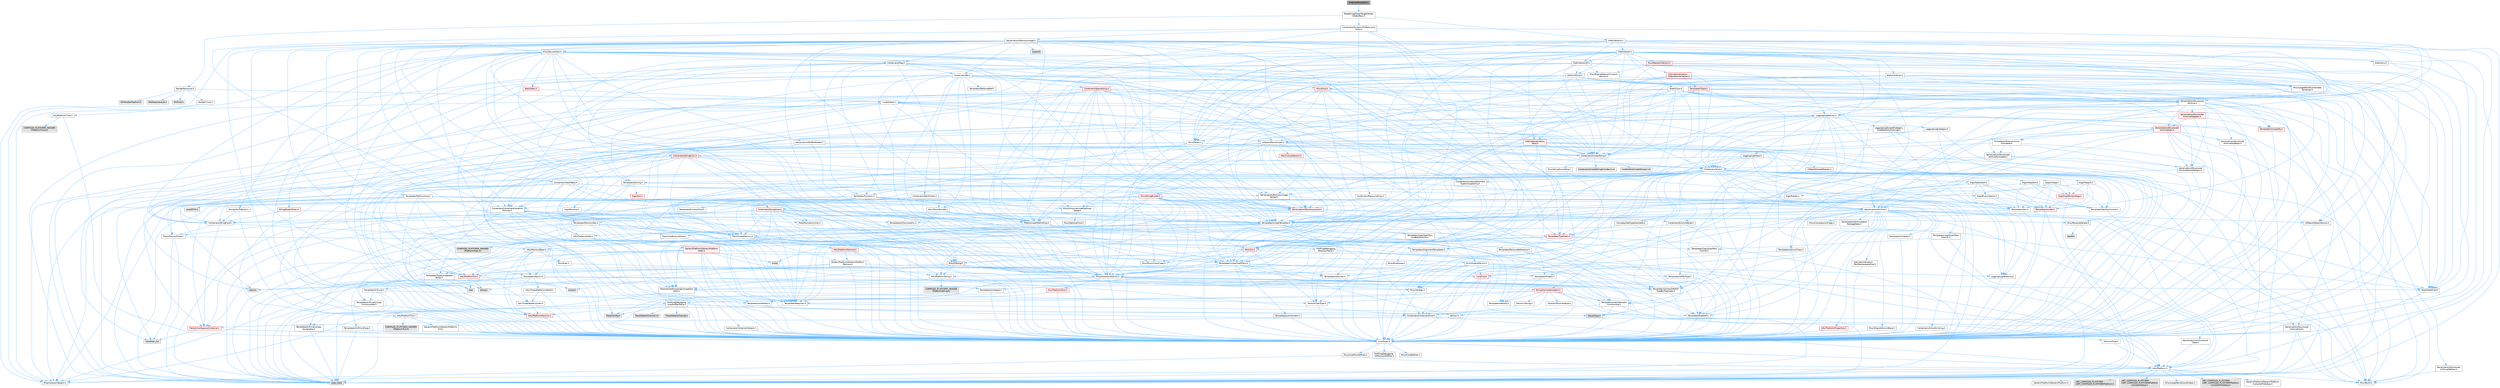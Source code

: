 digraph "ExternalMorphSet.h"
{
 // INTERACTIVE_SVG=YES
 // LATEX_PDF_SIZE
  bgcolor="transparent";
  edge [fontname=Helvetica,fontsize=10,labelfontname=Helvetica,labelfontsize=10];
  node [fontname=Helvetica,fontsize=10,shape=box,height=0.2,width=0.4];
  Node1 [id="Node000001",label="ExternalMorphSet.h",height=0.2,width=0.4,color="gray40", fillcolor="grey60", style="filled", fontcolor="black",tooltip=" "];
  Node1 -> Node2 [id="edge1_Node000001_Node000002",color="steelblue1",style="solid",tooltip=" "];
  Node2 [id="Node000002",label="Rendering/MorphTargetVertex\lInfoBuffers.h",height=0.2,width=0.4,color="grey40", fillcolor="white", style="filled",URL="$d5/d15/MorphTargetVertexInfoBuffers_8h.html",tooltip=" "];
  Node2 -> Node3 [id="edge2_Node000002_Node000003",color="steelblue1",style="solid",tooltip=" "];
  Node3 [id="Node000003",label="RenderResource.h",height=0.2,width=0.4,color="grey40", fillcolor="white", style="filled",URL="$d1/ddb/RenderResource_8h.html",tooltip=" "];
  Node3 -> Node4 [id="edge3_Node000003_Node000004",color="steelblue1",style="solid",tooltip=" "];
  Node4 [id="Node000004",label="RHIFwd.h",height=0.2,width=0.4,color="grey60", fillcolor="#E0E0E0", style="filled",tooltip=" "];
  Node3 -> Node5 [id="edge4_Node000003_Node000005",color="steelblue1",style="solid",tooltip=" "];
  Node5 [id="Node000005",label="RHIShaderPlatform.h",height=0.2,width=0.4,color="grey60", fillcolor="#E0E0E0", style="filled",tooltip=" "];
  Node3 -> Node6 [id="edge5_Node000003_Node000006",color="steelblue1",style="solid",tooltip=" "];
  Node6 [id="Node000006",label="RHIFeatureLevel.h",height=0.2,width=0.4,color="grey60", fillcolor="#E0E0E0", style="filled",tooltip=" "];
  Node3 -> Node7 [id="edge6_Node000003_Node000007",color="steelblue1",style="solid",tooltip=" "];
  Node7 [id="Node000007",label="RenderTimer.h",height=0.2,width=0.4,color="grey40", fillcolor="white", style="filled",URL="$d8/dba/RenderTimer_8h.html",tooltip=" "];
  Node7 -> Node8 [id="edge7_Node000007_Node000008",color="steelblue1",style="solid",tooltip=" "];
  Node8 [id="Node000008",label="HAL/PlatformTime.h",height=0.2,width=0.4,color="grey40", fillcolor="white", style="filled",URL="$de/d9f/PlatformTime_8h.html",tooltip=" "];
  Node8 -> Node9 [id="edge8_Node000008_Node000009",color="steelblue1",style="solid",tooltip=" "];
  Node9 [id="Node000009",label="CoreTypes.h",height=0.2,width=0.4,color="grey40", fillcolor="white", style="filled",URL="$dc/dec/CoreTypes_8h.html",tooltip=" "];
  Node9 -> Node10 [id="edge9_Node000009_Node000010",color="steelblue1",style="solid",tooltip=" "];
  Node10 [id="Node000010",label="HAL/Platform.h",height=0.2,width=0.4,color="grey40", fillcolor="white", style="filled",URL="$d9/dd0/Platform_8h.html",tooltip=" "];
  Node10 -> Node11 [id="edge10_Node000010_Node000011",color="steelblue1",style="solid",tooltip=" "];
  Node11 [id="Node000011",label="Misc/Build.h",height=0.2,width=0.4,color="grey40", fillcolor="white", style="filled",URL="$d3/dbb/Build_8h.html",tooltip=" "];
  Node10 -> Node12 [id="edge11_Node000010_Node000012",color="steelblue1",style="solid",tooltip=" "];
  Node12 [id="Node000012",label="Misc/LargeWorldCoordinates.h",height=0.2,width=0.4,color="grey40", fillcolor="white", style="filled",URL="$d2/dcb/LargeWorldCoordinates_8h.html",tooltip=" "];
  Node10 -> Node13 [id="edge12_Node000010_Node000013",color="steelblue1",style="solid",tooltip=" "];
  Node13 [id="Node000013",label="type_traits",height=0.2,width=0.4,color="grey60", fillcolor="#E0E0E0", style="filled",tooltip=" "];
  Node10 -> Node14 [id="edge13_Node000010_Node000014",color="steelblue1",style="solid",tooltip=" "];
  Node14 [id="Node000014",label="PreprocessorHelpers.h",height=0.2,width=0.4,color="grey40", fillcolor="white", style="filled",URL="$db/ddb/PreprocessorHelpers_8h.html",tooltip=" "];
  Node10 -> Node15 [id="edge14_Node000010_Node000015",color="steelblue1",style="solid",tooltip=" "];
  Node15 [id="Node000015",label="UBT_COMPILED_PLATFORM\l/UBT_COMPILED_PLATFORMPlatform\lCompilerPreSetup.h",height=0.2,width=0.4,color="grey60", fillcolor="#E0E0E0", style="filled",tooltip=" "];
  Node10 -> Node16 [id="edge15_Node000010_Node000016",color="steelblue1",style="solid",tooltip=" "];
  Node16 [id="Node000016",label="GenericPlatform/GenericPlatform\lCompilerPreSetup.h",height=0.2,width=0.4,color="grey40", fillcolor="white", style="filled",URL="$d9/dc8/GenericPlatformCompilerPreSetup_8h.html",tooltip=" "];
  Node10 -> Node17 [id="edge16_Node000010_Node000017",color="steelblue1",style="solid",tooltip=" "];
  Node17 [id="Node000017",label="GenericPlatform/GenericPlatform.h",height=0.2,width=0.4,color="grey40", fillcolor="white", style="filled",URL="$d6/d84/GenericPlatform_8h.html",tooltip=" "];
  Node10 -> Node18 [id="edge17_Node000010_Node000018",color="steelblue1",style="solid",tooltip=" "];
  Node18 [id="Node000018",label="UBT_COMPILED_PLATFORM\l/UBT_COMPILED_PLATFORMPlatform.h",height=0.2,width=0.4,color="grey60", fillcolor="#E0E0E0", style="filled",tooltip=" "];
  Node10 -> Node19 [id="edge18_Node000010_Node000019",color="steelblue1",style="solid",tooltip=" "];
  Node19 [id="Node000019",label="UBT_COMPILED_PLATFORM\l/UBT_COMPILED_PLATFORMPlatform\lCompilerSetup.h",height=0.2,width=0.4,color="grey60", fillcolor="#E0E0E0", style="filled",tooltip=" "];
  Node9 -> Node20 [id="edge19_Node000009_Node000020",color="steelblue1",style="solid",tooltip=" "];
  Node20 [id="Node000020",label="ProfilingDebugging\l/UMemoryDefines.h",height=0.2,width=0.4,color="grey40", fillcolor="white", style="filled",URL="$d2/da2/UMemoryDefines_8h.html",tooltip=" "];
  Node9 -> Node21 [id="edge20_Node000009_Node000021",color="steelblue1",style="solid",tooltip=" "];
  Node21 [id="Node000021",label="Misc/CoreMiscDefines.h",height=0.2,width=0.4,color="grey40", fillcolor="white", style="filled",URL="$da/d38/CoreMiscDefines_8h.html",tooltip=" "];
  Node21 -> Node10 [id="edge21_Node000021_Node000010",color="steelblue1",style="solid",tooltip=" "];
  Node21 -> Node14 [id="edge22_Node000021_Node000014",color="steelblue1",style="solid",tooltip=" "];
  Node9 -> Node22 [id="edge23_Node000009_Node000022",color="steelblue1",style="solid",tooltip=" "];
  Node22 [id="Node000022",label="Misc/CoreDefines.h",height=0.2,width=0.4,color="grey40", fillcolor="white", style="filled",URL="$d3/dd2/CoreDefines_8h.html",tooltip=" "];
  Node8 -> Node23 [id="edge24_Node000008_Node000023",color="steelblue1",style="solid",tooltip=" "];
  Node23 [id="Node000023",label="COMPILED_PLATFORM_HEADER\l(PlatformTime.h)",height=0.2,width=0.4,color="grey60", fillcolor="#E0E0E0", style="filled",tooltip=" "];
  Node3 -> Node24 [id="edge25_Node000003_Node000024",color="steelblue1",style="solid",tooltip=" "];
  Node24 [id="Node000024",label="CoreGlobals.h",height=0.2,width=0.4,color="grey40", fillcolor="white", style="filled",URL="$d5/d8c/CoreGlobals_8h.html",tooltip=" "];
  Node24 -> Node25 [id="edge26_Node000024_Node000025",color="steelblue1",style="solid",tooltip=" "];
  Node25 [id="Node000025",label="Containers/UnrealString.h",height=0.2,width=0.4,color="grey40", fillcolor="white", style="filled",URL="$d5/dba/UnrealString_8h.html",tooltip=" "];
  Node25 -> Node26 [id="edge27_Node000025_Node000026",color="steelblue1",style="solid",tooltip=" "];
  Node26 [id="Node000026",label="Containers/UnrealStringIncludes.h.inl",height=0.2,width=0.4,color="grey60", fillcolor="#E0E0E0", style="filled",tooltip=" "];
  Node25 -> Node27 [id="edge28_Node000025_Node000027",color="steelblue1",style="solid",tooltip=" "];
  Node27 [id="Node000027",label="Containers/UnrealString.h.inl",height=0.2,width=0.4,color="grey60", fillcolor="#E0E0E0", style="filled",tooltip=" "];
  Node25 -> Node28 [id="edge29_Node000025_Node000028",color="steelblue1",style="solid",tooltip=" "];
  Node28 [id="Node000028",label="Misc/StringFormatArg.h",height=0.2,width=0.4,color="grey40", fillcolor="white", style="filled",URL="$d2/d16/StringFormatArg_8h.html",tooltip=" "];
  Node28 -> Node29 [id="edge30_Node000028_Node000029",color="steelblue1",style="solid",tooltip=" "];
  Node29 [id="Node000029",label="Containers/ContainersFwd.h",height=0.2,width=0.4,color="grey40", fillcolor="white", style="filled",URL="$d4/d0a/ContainersFwd_8h.html",tooltip=" "];
  Node29 -> Node10 [id="edge31_Node000029_Node000010",color="steelblue1",style="solid",tooltip=" "];
  Node29 -> Node9 [id="edge32_Node000029_Node000009",color="steelblue1",style="solid",tooltip=" "];
  Node29 -> Node30 [id="edge33_Node000029_Node000030",color="steelblue1",style="solid",tooltip=" "];
  Node30 [id="Node000030",label="Traits/IsContiguousContainer.h",height=0.2,width=0.4,color="red", fillcolor="#FFF0F0", style="filled",URL="$d5/d3c/IsContiguousContainer_8h.html",tooltip=" "];
  Node30 -> Node9 [id="edge34_Node000030_Node000009",color="steelblue1",style="solid",tooltip=" "];
  Node30 -> Node32 [id="edge35_Node000030_Node000032",color="steelblue1",style="solid",tooltip=" "];
  Node32 [id="Node000032",label="initializer_list",height=0.2,width=0.4,color="grey60", fillcolor="#E0E0E0", style="filled",tooltip=" "];
  Node24 -> Node9 [id="edge36_Node000024_Node000009",color="steelblue1",style="solid",tooltip=" "];
  Node24 -> Node33 [id="edge37_Node000024_Node000033",color="steelblue1",style="solid",tooltip=" "];
  Node33 [id="Node000033",label="HAL/PlatformTLS.h",height=0.2,width=0.4,color="grey40", fillcolor="white", style="filled",URL="$d0/def/PlatformTLS_8h.html",tooltip=" "];
  Node33 -> Node9 [id="edge38_Node000033_Node000009",color="steelblue1",style="solid",tooltip=" "];
  Node33 -> Node34 [id="edge39_Node000033_Node000034",color="steelblue1",style="solid",tooltip=" "];
  Node34 [id="Node000034",label="GenericPlatform/GenericPlatform\lTLS.h",height=0.2,width=0.4,color="grey40", fillcolor="white", style="filled",URL="$d3/d3c/GenericPlatformTLS_8h.html",tooltip=" "];
  Node34 -> Node9 [id="edge40_Node000034_Node000009",color="steelblue1",style="solid",tooltip=" "];
  Node33 -> Node35 [id="edge41_Node000033_Node000035",color="steelblue1",style="solid",tooltip=" "];
  Node35 [id="Node000035",label="COMPILED_PLATFORM_HEADER\l(PlatformTLS.h)",height=0.2,width=0.4,color="grey60", fillcolor="#E0E0E0", style="filled",tooltip=" "];
  Node24 -> Node36 [id="edge42_Node000024_Node000036",color="steelblue1",style="solid",tooltip=" "];
  Node36 [id="Node000036",label="Logging/LogMacros.h",height=0.2,width=0.4,color="grey40", fillcolor="white", style="filled",URL="$d0/d16/LogMacros_8h.html",tooltip=" "];
  Node36 -> Node25 [id="edge43_Node000036_Node000025",color="steelblue1",style="solid",tooltip=" "];
  Node36 -> Node9 [id="edge44_Node000036_Node000009",color="steelblue1",style="solid",tooltip=" "];
  Node36 -> Node14 [id="edge45_Node000036_Node000014",color="steelblue1",style="solid",tooltip=" "];
  Node36 -> Node37 [id="edge46_Node000036_Node000037",color="steelblue1",style="solid",tooltip=" "];
  Node37 [id="Node000037",label="Logging/LogCategory.h",height=0.2,width=0.4,color="grey40", fillcolor="white", style="filled",URL="$d9/d36/LogCategory_8h.html",tooltip=" "];
  Node37 -> Node9 [id="edge47_Node000037_Node000009",color="steelblue1",style="solid",tooltip=" "];
  Node37 -> Node38 [id="edge48_Node000037_Node000038",color="steelblue1",style="solid",tooltip=" "];
  Node38 [id="Node000038",label="Logging/LogVerbosity.h",height=0.2,width=0.4,color="grey40", fillcolor="white", style="filled",URL="$d2/d8f/LogVerbosity_8h.html",tooltip=" "];
  Node38 -> Node9 [id="edge49_Node000038_Node000009",color="steelblue1",style="solid",tooltip=" "];
  Node37 -> Node39 [id="edge50_Node000037_Node000039",color="steelblue1",style="solid",tooltip=" "];
  Node39 [id="Node000039",label="UObject/NameTypes.h",height=0.2,width=0.4,color="grey40", fillcolor="white", style="filled",URL="$d6/d35/NameTypes_8h.html",tooltip=" "];
  Node39 -> Node9 [id="edge51_Node000039_Node000009",color="steelblue1",style="solid",tooltip=" "];
  Node39 -> Node40 [id="edge52_Node000039_Node000040",color="steelblue1",style="solid",tooltip=" "];
  Node40 [id="Node000040",label="Misc/AssertionMacros.h",height=0.2,width=0.4,color="grey40", fillcolor="white", style="filled",URL="$d0/dfa/AssertionMacros_8h.html",tooltip=" "];
  Node40 -> Node9 [id="edge53_Node000040_Node000009",color="steelblue1",style="solid",tooltip=" "];
  Node40 -> Node10 [id="edge54_Node000040_Node000010",color="steelblue1",style="solid",tooltip=" "];
  Node40 -> Node41 [id="edge55_Node000040_Node000041",color="steelblue1",style="solid",tooltip=" "];
  Node41 [id="Node000041",label="HAL/PlatformMisc.h",height=0.2,width=0.4,color="red", fillcolor="#FFF0F0", style="filled",URL="$d0/df5/PlatformMisc_8h.html",tooltip=" "];
  Node41 -> Node9 [id="edge56_Node000041_Node000009",color="steelblue1",style="solid",tooltip=" "];
  Node41 -> Node65 [id="edge57_Node000041_Node000065",color="steelblue1",style="solid",tooltip=" "];
  Node65 [id="Node000065",label="ProfilingDebugging\l/CpuProfilerTrace.h",height=0.2,width=0.4,color="grey40", fillcolor="white", style="filled",URL="$da/dcb/CpuProfilerTrace_8h.html",tooltip=" "];
  Node65 -> Node9 [id="edge58_Node000065_Node000009",color="steelblue1",style="solid",tooltip=" "];
  Node65 -> Node29 [id="edge59_Node000065_Node000029",color="steelblue1",style="solid",tooltip=" "];
  Node65 -> Node66 [id="edge60_Node000065_Node000066",color="steelblue1",style="solid",tooltip=" "];
  Node66 [id="Node000066",label="HAL/PlatformAtomics.h",height=0.2,width=0.4,color="red", fillcolor="#FFF0F0", style="filled",URL="$d3/d36/PlatformAtomics_8h.html",tooltip=" "];
  Node66 -> Node9 [id="edge61_Node000066_Node000009",color="steelblue1",style="solid",tooltip=" "];
  Node65 -> Node14 [id="edge62_Node000065_Node000014",color="steelblue1",style="solid",tooltip=" "];
  Node65 -> Node11 [id="edge63_Node000065_Node000011",color="steelblue1",style="solid",tooltip=" "];
  Node65 -> Node69 [id="edge64_Node000065_Node000069",color="steelblue1",style="solid",tooltip=" "];
  Node69 [id="Node000069",label="Trace/Config.h",height=0.2,width=0.4,color="grey60", fillcolor="#E0E0E0", style="filled",tooltip=" "];
  Node65 -> Node70 [id="edge65_Node000065_Node000070",color="steelblue1",style="solid",tooltip=" "];
  Node70 [id="Node000070",label="Trace/Detail/Channel.h",height=0.2,width=0.4,color="grey60", fillcolor="#E0E0E0", style="filled",tooltip=" "];
  Node65 -> Node71 [id="edge66_Node000065_Node000071",color="steelblue1",style="solid",tooltip=" "];
  Node71 [id="Node000071",label="Trace/Detail/Channel.inl",height=0.2,width=0.4,color="grey60", fillcolor="#E0E0E0", style="filled",tooltip=" "];
  Node65 -> Node72 [id="edge67_Node000065_Node000072",color="steelblue1",style="solid",tooltip=" "];
  Node72 [id="Node000072",label="Trace/Trace.h",height=0.2,width=0.4,color="grey60", fillcolor="#E0E0E0", style="filled",tooltip=" "];
  Node40 -> Node14 [id="edge68_Node000040_Node000014",color="steelblue1",style="solid",tooltip=" "];
  Node40 -> Node73 [id="edge69_Node000040_Node000073",color="steelblue1",style="solid",tooltip=" "];
  Node73 [id="Node000073",label="Templates/EnableIf.h",height=0.2,width=0.4,color="grey40", fillcolor="white", style="filled",URL="$d7/d60/EnableIf_8h.html",tooltip=" "];
  Node73 -> Node9 [id="edge70_Node000073_Node000009",color="steelblue1",style="solid",tooltip=" "];
  Node40 -> Node74 [id="edge71_Node000040_Node000074",color="steelblue1",style="solid",tooltip=" "];
  Node74 [id="Node000074",label="Templates/IsArrayOrRefOf\lTypeByPredicate.h",height=0.2,width=0.4,color="grey40", fillcolor="white", style="filled",URL="$d6/da1/IsArrayOrRefOfTypeByPredicate_8h.html",tooltip=" "];
  Node74 -> Node9 [id="edge72_Node000074_Node000009",color="steelblue1",style="solid",tooltip=" "];
  Node40 -> Node75 [id="edge73_Node000040_Node000075",color="steelblue1",style="solid",tooltip=" "];
  Node75 [id="Node000075",label="Templates/IsValidVariadic\lFunctionArg.h",height=0.2,width=0.4,color="grey40", fillcolor="white", style="filled",URL="$d0/dc8/IsValidVariadicFunctionArg_8h.html",tooltip=" "];
  Node75 -> Node9 [id="edge74_Node000075_Node000009",color="steelblue1",style="solid",tooltip=" "];
  Node75 -> Node76 [id="edge75_Node000075_Node000076",color="steelblue1",style="solid",tooltip=" "];
  Node76 [id="Node000076",label="IsEnum.h",height=0.2,width=0.4,color="grey40", fillcolor="white", style="filled",URL="$d4/de5/IsEnum_8h.html",tooltip=" "];
  Node75 -> Node13 [id="edge76_Node000075_Node000013",color="steelblue1",style="solid",tooltip=" "];
  Node40 -> Node77 [id="edge77_Node000040_Node000077",color="steelblue1",style="solid",tooltip=" "];
  Node77 [id="Node000077",label="Traits/IsCharEncodingCompatible\lWith.h",height=0.2,width=0.4,color="grey40", fillcolor="white", style="filled",URL="$df/dd1/IsCharEncodingCompatibleWith_8h.html",tooltip=" "];
  Node77 -> Node13 [id="edge78_Node000077_Node000013",color="steelblue1",style="solid",tooltip=" "];
  Node77 -> Node78 [id="edge79_Node000077_Node000078",color="steelblue1",style="solid",tooltip=" "];
  Node78 [id="Node000078",label="Traits/IsCharType.h",height=0.2,width=0.4,color="grey40", fillcolor="white", style="filled",URL="$db/d51/IsCharType_8h.html",tooltip=" "];
  Node78 -> Node9 [id="edge80_Node000078_Node000009",color="steelblue1",style="solid",tooltip=" "];
  Node40 -> Node79 [id="edge81_Node000040_Node000079",color="steelblue1",style="solid",tooltip=" "];
  Node79 [id="Node000079",label="Misc/VarArgs.h",height=0.2,width=0.4,color="grey40", fillcolor="white", style="filled",URL="$d5/d6f/VarArgs_8h.html",tooltip=" "];
  Node79 -> Node9 [id="edge82_Node000079_Node000009",color="steelblue1",style="solid",tooltip=" "];
  Node40 -> Node80 [id="edge83_Node000040_Node000080",color="steelblue1",style="solid",tooltip=" "];
  Node80 [id="Node000080",label="String/FormatStringSan.h",height=0.2,width=0.4,color="red", fillcolor="#FFF0F0", style="filled",URL="$d3/d8b/FormatStringSan_8h.html",tooltip=" "];
  Node80 -> Node13 [id="edge84_Node000080_Node000013",color="steelblue1",style="solid",tooltip=" "];
  Node80 -> Node9 [id="edge85_Node000080_Node000009",color="steelblue1",style="solid",tooltip=" "];
  Node80 -> Node81 [id="edge86_Node000080_Node000081",color="steelblue1",style="solid",tooltip=" "];
  Node81 [id="Node000081",label="Templates/Requires.h",height=0.2,width=0.4,color="grey40", fillcolor="white", style="filled",URL="$dc/d96/Requires_8h.html",tooltip=" "];
  Node81 -> Node73 [id="edge87_Node000081_Node000073",color="steelblue1",style="solid",tooltip=" "];
  Node81 -> Node13 [id="edge88_Node000081_Node000013",color="steelblue1",style="solid",tooltip=" "];
  Node80 -> Node82 [id="edge89_Node000080_Node000082",color="steelblue1",style="solid",tooltip=" "];
  Node82 [id="Node000082",label="Templates/Identity.h",height=0.2,width=0.4,color="grey40", fillcolor="white", style="filled",URL="$d0/dd5/Identity_8h.html",tooltip=" "];
  Node80 -> Node75 [id="edge90_Node000080_Node000075",color="steelblue1",style="solid",tooltip=" "];
  Node80 -> Node78 [id="edge91_Node000080_Node000078",color="steelblue1",style="solid",tooltip=" "];
  Node80 -> Node83 [id="edge92_Node000080_Node000083",color="steelblue1",style="solid",tooltip=" "];
  Node83 [id="Node000083",label="Traits/IsTEnumAsByte.h",height=0.2,width=0.4,color="grey40", fillcolor="white", style="filled",URL="$d1/de6/IsTEnumAsByte_8h.html",tooltip=" "];
  Node80 -> Node84 [id="edge93_Node000080_Node000084",color="steelblue1",style="solid",tooltip=" "];
  Node84 [id="Node000084",label="Traits/IsTString.h",height=0.2,width=0.4,color="grey40", fillcolor="white", style="filled",URL="$d0/df8/IsTString_8h.html",tooltip=" "];
  Node84 -> Node29 [id="edge94_Node000084_Node000029",color="steelblue1",style="solid",tooltip=" "];
  Node80 -> Node29 [id="edge95_Node000080_Node000029",color="steelblue1",style="solid",tooltip=" "];
  Node40 -> Node86 [id="edge96_Node000040_Node000086",color="steelblue1",style="solid",tooltip=" "];
  Node86 [id="Node000086",label="atomic",height=0.2,width=0.4,color="grey60", fillcolor="#E0E0E0", style="filled",tooltip=" "];
  Node39 -> Node87 [id="edge97_Node000039_Node000087",color="steelblue1",style="solid",tooltip=" "];
  Node87 [id="Node000087",label="HAL/UnrealMemory.h",height=0.2,width=0.4,color="grey40", fillcolor="white", style="filled",URL="$d9/d96/UnrealMemory_8h.html",tooltip=" "];
  Node87 -> Node9 [id="edge98_Node000087_Node000009",color="steelblue1",style="solid",tooltip=" "];
  Node87 -> Node88 [id="edge99_Node000087_Node000088",color="steelblue1",style="solid",tooltip=" "];
  Node88 [id="Node000088",label="GenericPlatform/GenericPlatform\lMemory.h",height=0.2,width=0.4,color="grey40", fillcolor="white", style="filled",URL="$dd/d22/GenericPlatformMemory_8h.html",tooltip=" "];
  Node88 -> Node45 [id="edge100_Node000088_Node000045",color="steelblue1",style="solid",tooltip=" "];
  Node45 [id="Node000045",label="CoreFwd.h",height=0.2,width=0.4,color="red", fillcolor="#FFF0F0", style="filled",URL="$d1/d1e/CoreFwd_8h.html",tooltip=" "];
  Node45 -> Node9 [id="edge101_Node000045_Node000009",color="steelblue1",style="solid",tooltip=" "];
  Node45 -> Node29 [id="edge102_Node000045_Node000029",color="steelblue1",style="solid",tooltip=" "];
  Node45 -> Node46 [id="edge103_Node000045_Node000046",color="steelblue1",style="solid",tooltip=" "];
  Node46 [id="Node000046",label="Math/MathFwd.h",height=0.2,width=0.4,color="grey40", fillcolor="white", style="filled",URL="$d2/d10/MathFwd_8h.html",tooltip=" "];
  Node46 -> Node10 [id="edge104_Node000046_Node000010",color="steelblue1",style="solid",tooltip=" "];
  Node88 -> Node9 [id="edge105_Node000088_Node000009",color="steelblue1",style="solid",tooltip=" "];
  Node88 -> Node89 [id="edge106_Node000088_Node000089",color="steelblue1",style="solid",tooltip=" "];
  Node89 [id="Node000089",label="HAL/PlatformString.h",height=0.2,width=0.4,color="grey40", fillcolor="white", style="filled",URL="$db/db5/PlatformString_8h.html",tooltip=" "];
  Node89 -> Node9 [id="edge107_Node000089_Node000009",color="steelblue1",style="solid",tooltip=" "];
  Node89 -> Node90 [id="edge108_Node000089_Node000090",color="steelblue1",style="solid",tooltip=" "];
  Node90 [id="Node000090",label="COMPILED_PLATFORM_HEADER\l(PlatformString.h)",height=0.2,width=0.4,color="grey60", fillcolor="#E0E0E0", style="filled",tooltip=" "];
  Node88 -> Node58 [id="edge109_Node000088_Node000058",color="steelblue1",style="solid",tooltip=" "];
  Node58 [id="Node000058",label="string.h",height=0.2,width=0.4,color="grey60", fillcolor="#E0E0E0", style="filled",tooltip=" "];
  Node88 -> Node51 [id="edge110_Node000088_Node000051",color="steelblue1",style="solid",tooltip=" "];
  Node51 [id="Node000051",label="wchar.h",height=0.2,width=0.4,color="grey60", fillcolor="#E0E0E0", style="filled",tooltip=" "];
  Node87 -> Node91 [id="edge111_Node000087_Node000091",color="steelblue1",style="solid",tooltip=" "];
  Node91 [id="Node000091",label="HAL/MemoryBase.h",height=0.2,width=0.4,color="grey40", fillcolor="white", style="filled",URL="$d6/d9f/MemoryBase_8h.html",tooltip=" "];
  Node91 -> Node9 [id="edge112_Node000091_Node000009",color="steelblue1",style="solid",tooltip=" "];
  Node91 -> Node66 [id="edge113_Node000091_Node000066",color="steelblue1",style="solid",tooltip=" "];
  Node91 -> Node49 [id="edge114_Node000091_Node000049",color="steelblue1",style="solid",tooltip=" "];
  Node49 [id="Node000049",label="HAL/PlatformCrt.h",height=0.2,width=0.4,color="red", fillcolor="#FFF0F0", style="filled",URL="$d8/d75/PlatformCrt_8h.html",tooltip=" "];
  Node49 -> Node50 [id="edge115_Node000049_Node000050",color="steelblue1",style="solid",tooltip=" "];
  Node50 [id="Node000050",label="new",height=0.2,width=0.4,color="grey60", fillcolor="#E0E0E0", style="filled",tooltip=" "];
  Node49 -> Node51 [id="edge116_Node000049_Node000051",color="steelblue1",style="solid",tooltip=" "];
  Node49 -> Node58 [id="edge117_Node000049_Node000058",color="steelblue1",style="solid",tooltip=" "];
  Node91 -> Node92 [id="edge118_Node000091_Node000092",color="steelblue1",style="solid",tooltip=" "];
  Node92 [id="Node000092",label="Misc/Exec.h",height=0.2,width=0.4,color="grey40", fillcolor="white", style="filled",URL="$de/ddb/Exec_8h.html",tooltip=" "];
  Node92 -> Node9 [id="edge119_Node000092_Node000009",color="steelblue1",style="solid",tooltip=" "];
  Node92 -> Node40 [id="edge120_Node000092_Node000040",color="steelblue1",style="solid",tooltip=" "];
  Node91 -> Node93 [id="edge121_Node000091_Node000093",color="steelblue1",style="solid",tooltip=" "];
  Node93 [id="Node000093",label="Misc/OutputDevice.h",height=0.2,width=0.4,color="grey40", fillcolor="white", style="filled",URL="$d7/d32/OutputDevice_8h.html",tooltip=" "];
  Node93 -> Node45 [id="edge122_Node000093_Node000045",color="steelblue1",style="solid",tooltip=" "];
  Node93 -> Node9 [id="edge123_Node000093_Node000009",color="steelblue1",style="solid",tooltip=" "];
  Node93 -> Node38 [id="edge124_Node000093_Node000038",color="steelblue1",style="solid",tooltip=" "];
  Node93 -> Node79 [id="edge125_Node000093_Node000079",color="steelblue1",style="solid",tooltip=" "];
  Node93 -> Node74 [id="edge126_Node000093_Node000074",color="steelblue1",style="solid",tooltip=" "];
  Node93 -> Node75 [id="edge127_Node000093_Node000075",color="steelblue1",style="solid",tooltip=" "];
  Node93 -> Node77 [id="edge128_Node000093_Node000077",color="steelblue1",style="solid",tooltip=" "];
  Node91 -> Node94 [id="edge129_Node000091_Node000094",color="steelblue1",style="solid",tooltip=" "];
  Node94 [id="Node000094",label="Templates/Atomic.h",height=0.2,width=0.4,color="grey40", fillcolor="white", style="filled",URL="$d3/d91/Atomic_8h.html",tooltip=" "];
  Node94 -> Node95 [id="edge130_Node000094_Node000095",color="steelblue1",style="solid",tooltip=" "];
  Node95 [id="Node000095",label="HAL/ThreadSafeCounter.h",height=0.2,width=0.4,color="grey40", fillcolor="white", style="filled",URL="$dc/dc9/ThreadSafeCounter_8h.html",tooltip=" "];
  Node95 -> Node9 [id="edge131_Node000095_Node000009",color="steelblue1",style="solid",tooltip=" "];
  Node95 -> Node66 [id="edge132_Node000095_Node000066",color="steelblue1",style="solid",tooltip=" "];
  Node94 -> Node96 [id="edge133_Node000094_Node000096",color="steelblue1",style="solid",tooltip=" "];
  Node96 [id="Node000096",label="HAL/ThreadSafeCounter64.h",height=0.2,width=0.4,color="grey40", fillcolor="white", style="filled",URL="$d0/d12/ThreadSafeCounter64_8h.html",tooltip=" "];
  Node96 -> Node9 [id="edge134_Node000096_Node000009",color="steelblue1",style="solid",tooltip=" "];
  Node96 -> Node95 [id="edge135_Node000096_Node000095",color="steelblue1",style="solid",tooltip=" "];
  Node94 -> Node97 [id="edge136_Node000094_Node000097",color="steelblue1",style="solid",tooltip=" "];
  Node97 [id="Node000097",label="Templates/IsIntegral.h",height=0.2,width=0.4,color="grey40", fillcolor="white", style="filled",URL="$da/d64/IsIntegral_8h.html",tooltip=" "];
  Node97 -> Node9 [id="edge137_Node000097_Node000009",color="steelblue1",style="solid",tooltip=" "];
  Node94 -> Node98 [id="edge138_Node000094_Node000098",color="steelblue1",style="solid",tooltip=" "];
  Node98 [id="Node000098",label="Templates/IsTrivial.h",height=0.2,width=0.4,color="grey40", fillcolor="white", style="filled",URL="$da/d4c/IsTrivial_8h.html",tooltip=" "];
  Node98 -> Node99 [id="edge139_Node000098_Node000099",color="steelblue1",style="solid",tooltip=" "];
  Node99 [id="Node000099",label="Templates/AndOrNot.h",height=0.2,width=0.4,color="grey40", fillcolor="white", style="filled",URL="$db/d0a/AndOrNot_8h.html",tooltip=" "];
  Node99 -> Node9 [id="edge140_Node000099_Node000009",color="steelblue1",style="solid",tooltip=" "];
  Node98 -> Node100 [id="edge141_Node000098_Node000100",color="steelblue1",style="solid",tooltip=" "];
  Node100 [id="Node000100",label="Templates/IsTriviallyCopy\lConstructible.h",height=0.2,width=0.4,color="grey40", fillcolor="white", style="filled",URL="$d3/d78/IsTriviallyCopyConstructible_8h.html",tooltip=" "];
  Node100 -> Node9 [id="edge142_Node000100_Node000009",color="steelblue1",style="solid",tooltip=" "];
  Node100 -> Node13 [id="edge143_Node000100_Node000013",color="steelblue1",style="solid",tooltip=" "];
  Node98 -> Node101 [id="edge144_Node000098_Node000101",color="steelblue1",style="solid",tooltip=" "];
  Node101 [id="Node000101",label="Templates/IsTriviallyCopy\lAssignable.h",height=0.2,width=0.4,color="grey40", fillcolor="white", style="filled",URL="$d2/df2/IsTriviallyCopyAssignable_8h.html",tooltip=" "];
  Node101 -> Node9 [id="edge145_Node000101_Node000009",color="steelblue1",style="solid",tooltip=" "];
  Node101 -> Node13 [id="edge146_Node000101_Node000013",color="steelblue1",style="solid",tooltip=" "];
  Node98 -> Node13 [id="edge147_Node000098_Node000013",color="steelblue1",style="solid",tooltip=" "];
  Node94 -> Node102 [id="edge148_Node000094_Node000102",color="steelblue1",style="solid",tooltip=" "];
  Node102 [id="Node000102",label="Traits/IntType.h",height=0.2,width=0.4,color="grey40", fillcolor="white", style="filled",URL="$d7/deb/IntType_8h.html",tooltip=" "];
  Node102 -> Node10 [id="edge149_Node000102_Node000010",color="steelblue1",style="solid",tooltip=" "];
  Node94 -> Node86 [id="edge150_Node000094_Node000086",color="steelblue1",style="solid",tooltip=" "];
  Node87 -> Node103 [id="edge151_Node000087_Node000103",color="steelblue1",style="solid",tooltip=" "];
  Node103 [id="Node000103",label="HAL/PlatformMemory.h",height=0.2,width=0.4,color="red", fillcolor="#FFF0F0", style="filled",URL="$de/d68/PlatformMemory_8h.html",tooltip=" "];
  Node103 -> Node9 [id="edge152_Node000103_Node000009",color="steelblue1",style="solid",tooltip=" "];
  Node103 -> Node88 [id="edge153_Node000103_Node000088",color="steelblue1",style="solid",tooltip=" "];
  Node87 -> Node105 [id="edge154_Node000087_Node000105",color="steelblue1",style="solid",tooltip=" "];
  Node105 [id="Node000105",label="ProfilingDebugging\l/MemoryTrace.h",height=0.2,width=0.4,color="grey40", fillcolor="white", style="filled",URL="$da/dd7/MemoryTrace_8h.html",tooltip=" "];
  Node105 -> Node10 [id="edge155_Node000105_Node000010",color="steelblue1",style="solid",tooltip=" "];
  Node105 -> Node61 [id="edge156_Node000105_Node000061",color="steelblue1",style="solid",tooltip=" "];
  Node61 [id="Node000061",label="Misc/EnumClassFlags.h",height=0.2,width=0.4,color="grey40", fillcolor="white", style="filled",URL="$d8/de7/EnumClassFlags_8h.html",tooltip=" "];
  Node105 -> Node69 [id="edge157_Node000105_Node000069",color="steelblue1",style="solid",tooltip=" "];
  Node105 -> Node72 [id="edge158_Node000105_Node000072",color="steelblue1",style="solid",tooltip=" "];
  Node87 -> Node106 [id="edge159_Node000087_Node000106",color="steelblue1",style="solid",tooltip=" "];
  Node106 [id="Node000106",label="Templates/IsPointer.h",height=0.2,width=0.4,color="grey40", fillcolor="white", style="filled",URL="$d7/d05/IsPointer_8h.html",tooltip=" "];
  Node106 -> Node9 [id="edge160_Node000106_Node000009",color="steelblue1",style="solid",tooltip=" "];
  Node39 -> Node107 [id="edge161_Node000039_Node000107",color="steelblue1",style="solid",tooltip=" "];
  Node107 [id="Node000107",label="Templates/UnrealTypeTraits.h",height=0.2,width=0.4,color="grey40", fillcolor="white", style="filled",URL="$d2/d2d/UnrealTypeTraits_8h.html",tooltip=" "];
  Node107 -> Node9 [id="edge162_Node000107_Node000009",color="steelblue1",style="solid",tooltip=" "];
  Node107 -> Node106 [id="edge163_Node000107_Node000106",color="steelblue1",style="solid",tooltip=" "];
  Node107 -> Node40 [id="edge164_Node000107_Node000040",color="steelblue1",style="solid",tooltip=" "];
  Node107 -> Node99 [id="edge165_Node000107_Node000099",color="steelblue1",style="solid",tooltip=" "];
  Node107 -> Node73 [id="edge166_Node000107_Node000073",color="steelblue1",style="solid",tooltip=" "];
  Node107 -> Node108 [id="edge167_Node000107_Node000108",color="steelblue1",style="solid",tooltip=" "];
  Node108 [id="Node000108",label="Templates/IsArithmetic.h",height=0.2,width=0.4,color="grey40", fillcolor="white", style="filled",URL="$d2/d5d/IsArithmetic_8h.html",tooltip=" "];
  Node108 -> Node9 [id="edge168_Node000108_Node000009",color="steelblue1",style="solid",tooltip=" "];
  Node107 -> Node76 [id="edge169_Node000107_Node000076",color="steelblue1",style="solid",tooltip=" "];
  Node107 -> Node109 [id="edge170_Node000107_Node000109",color="steelblue1",style="solid",tooltip=" "];
  Node109 [id="Node000109",label="Templates/Models.h",height=0.2,width=0.4,color="grey40", fillcolor="white", style="filled",URL="$d3/d0c/Models_8h.html",tooltip=" "];
  Node109 -> Node82 [id="edge171_Node000109_Node000082",color="steelblue1",style="solid",tooltip=" "];
  Node107 -> Node110 [id="edge172_Node000107_Node000110",color="steelblue1",style="solid",tooltip=" "];
  Node110 [id="Node000110",label="Templates/IsPODType.h",height=0.2,width=0.4,color="grey40", fillcolor="white", style="filled",URL="$d7/db1/IsPODType_8h.html",tooltip=" "];
  Node110 -> Node9 [id="edge173_Node000110_Node000009",color="steelblue1",style="solid",tooltip=" "];
  Node107 -> Node111 [id="edge174_Node000107_Node000111",color="steelblue1",style="solid",tooltip=" "];
  Node111 [id="Node000111",label="Templates/IsUECoreType.h",height=0.2,width=0.4,color="grey40", fillcolor="white", style="filled",URL="$d1/db8/IsUECoreType_8h.html",tooltip=" "];
  Node111 -> Node9 [id="edge175_Node000111_Node000009",color="steelblue1",style="solid",tooltip=" "];
  Node111 -> Node13 [id="edge176_Node000111_Node000013",color="steelblue1",style="solid",tooltip=" "];
  Node107 -> Node100 [id="edge177_Node000107_Node000100",color="steelblue1",style="solid",tooltip=" "];
  Node39 -> Node112 [id="edge178_Node000039_Node000112",color="steelblue1",style="solid",tooltip=" "];
  Node112 [id="Node000112",label="Templates/UnrealTemplate.h",height=0.2,width=0.4,color="grey40", fillcolor="white", style="filled",URL="$d4/d24/UnrealTemplate_8h.html",tooltip=" "];
  Node112 -> Node9 [id="edge179_Node000112_Node000009",color="steelblue1",style="solid",tooltip=" "];
  Node112 -> Node106 [id="edge180_Node000112_Node000106",color="steelblue1",style="solid",tooltip=" "];
  Node112 -> Node87 [id="edge181_Node000112_Node000087",color="steelblue1",style="solid",tooltip=" "];
  Node112 -> Node113 [id="edge182_Node000112_Node000113",color="steelblue1",style="solid",tooltip=" "];
  Node113 [id="Node000113",label="Templates/CopyQualifiers\lAndRefsFromTo.h",height=0.2,width=0.4,color="grey40", fillcolor="white", style="filled",URL="$d3/db3/CopyQualifiersAndRefsFromTo_8h.html",tooltip=" "];
  Node113 -> Node114 [id="edge183_Node000113_Node000114",color="steelblue1",style="solid",tooltip=" "];
  Node114 [id="Node000114",label="Templates/CopyQualifiers\lFromTo.h",height=0.2,width=0.4,color="grey40", fillcolor="white", style="filled",URL="$d5/db4/CopyQualifiersFromTo_8h.html",tooltip=" "];
  Node112 -> Node107 [id="edge184_Node000112_Node000107",color="steelblue1",style="solid",tooltip=" "];
  Node112 -> Node115 [id="edge185_Node000112_Node000115",color="steelblue1",style="solid",tooltip=" "];
  Node115 [id="Node000115",label="Templates/RemoveReference.h",height=0.2,width=0.4,color="grey40", fillcolor="white", style="filled",URL="$da/dbe/RemoveReference_8h.html",tooltip=" "];
  Node115 -> Node9 [id="edge186_Node000115_Node000009",color="steelblue1",style="solid",tooltip=" "];
  Node112 -> Node81 [id="edge187_Node000112_Node000081",color="steelblue1",style="solid",tooltip=" "];
  Node112 -> Node116 [id="edge188_Node000112_Node000116",color="steelblue1",style="solid",tooltip=" "];
  Node116 [id="Node000116",label="Templates/TypeCompatible\lBytes.h",height=0.2,width=0.4,color="grey40", fillcolor="white", style="filled",URL="$df/d0a/TypeCompatibleBytes_8h.html",tooltip=" "];
  Node116 -> Node9 [id="edge189_Node000116_Node000009",color="steelblue1",style="solid",tooltip=" "];
  Node116 -> Node58 [id="edge190_Node000116_Node000058",color="steelblue1",style="solid",tooltip=" "];
  Node116 -> Node50 [id="edge191_Node000116_Node000050",color="steelblue1",style="solid",tooltip=" "];
  Node116 -> Node13 [id="edge192_Node000116_Node000013",color="steelblue1",style="solid",tooltip=" "];
  Node112 -> Node82 [id="edge193_Node000112_Node000082",color="steelblue1",style="solid",tooltip=" "];
  Node112 -> Node30 [id="edge194_Node000112_Node000030",color="steelblue1",style="solid",tooltip=" "];
  Node112 -> Node117 [id="edge195_Node000112_Node000117",color="steelblue1",style="solid",tooltip=" "];
  Node117 [id="Node000117",label="Traits/UseBitwiseSwap.h",height=0.2,width=0.4,color="grey40", fillcolor="white", style="filled",URL="$db/df3/UseBitwiseSwap_8h.html",tooltip=" "];
  Node117 -> Node9 [id="edge196_Node000117_Node000009",color="steelblue1",style="solid",tooltip=" "];
  Node117 -> Node13 [id="edge197_Node000117_Node000013",color="steelblue1",style="solid",tooltip=" "];
  Node112 -> Node13 [id="edge198_Node000112_Node000013",color="steelblue1",style="solid",tooltip=" "];
  Node39 -> Node25 [id="edge199_Node000039_Node000025",color="steelblue1",style="solid",tooltip=" "];
  Node39 -> Node118 [id="edge200_Node000039_Node000118",color="steelblue1",style="solid",tooltip=" "];
  Node118 [id="Node000118",label="HAL/CriticalSection.h",height=0.2,width=0.4,color="red", fillcolor="#FFF0F0", style="filled",URL="$d6/d90/CriticalSection_8h.html",tooltip=" "];
  Node39 -> Node121 [id="edge201_Node000039_Node000121",color="steelblue1",style="solid",tooltip=" "];
  Node121 [id="Node000121",label="Containers/StringConv.h",height=0.2,width=0.4,color="red", fillcolor="#FFF0F0", style="filled",URL="$d3/ddf/StringConv_8h.html",tooltip=" "];
  Node121 -> Node9 [id="edge202_Node000121_Node000009",color="steelblue1",style="solid",tooltip=" "];
  Node121 -> Node40 [id="edge203_Node000121_Node000040",color="steelblue1",style="solid",tooltip=" "];
  Node121 -> Node122 [id="edge204_Node000121_Node000122",color="steelblue1",style="solid",tooltip=" "];
  Node122 [id="Node000122",label="Containers/ContainerAllocation\lPolicies.h",height=0.2,width=0.4,color="grey40", fillcolor="white", style="filled",URL="$d7/dff/ContainerAllocationPolicies_8h.html",tooltip=" "];
  Node122 -> Node9 [id="edge205_Node000122_Node000009",color="steelblue1",style="solid",tooltip=" "];
  Node122 -> Node123 [id="edge206_Node000122_Node000123",color="steelblue1",style="solid",tooltip=" "];
  Node123 [id="Node000123",label="Containers/ContainerHelpers.h",height=0.2,width=0.4,color="grey40", fillcolor="white", style="filled",URL="$d7/d33/ContainerHelpers_8h.html",tooltip=" "];
  Node123 -> Node9 [id="edge207_Node000123_Node000009",color="steelblue1",style="solid",tooltip=" "];
  Node122 -> Node122 [id="edge208_Node000122_Node000122",color="steelblue1",style="solid",tooltip=" "];
  Node122 -> Node124 [id="edge209_Node000122_Node000124",color="steelblue1",style="solid",tooltip=" "];
  Node124 [id="Node000124",label="HAL/PlatformMath.h",height=0.2,width=0.4,color="grey40", fillcolor="white", style="filled",URL="$dc/d53/PlatformMath_8h.html",tooltip=" "];
  Node124 -> Node9 [id="edge210_Node000124_Node000009",color="steelblue1",style="solid",tooltip=" "];
  Node124 -> Node125 [id="edge211_Node000124_Node000125",color="steelblue1",style="solid",tooltip=" "];
  Node125 [id="Node000125",label="GenericPlatform/GenericPlatform\lMath.h",height=0.2,width=0.4,color="red", fillcolor="#FFF0F0", style="filled",URL="$d5/d79/GenericPlatformMath_8h.html",tooltip=" "];
  Node125 -> Node9 [id="edge212_Node000125_Node000009",color="steelblue1",style="solid",tooltip=" "];
  Node125 -> Node29 [id="edge213_Node000125_Node000029",color="steelblue1",style="solid",tooltip=" "];
  Node125 -> Node49 [id="edge214_Node000125_Node000049",color="steelblue1",style="solid",tooltip=" "];
  Node125 -> Node99 [id="edge215_Node000125_Node000099",color="steelblue1",style="solid",tooltip=" "];
  Node125 -> Node107 [id="edge216_Node000125_Node000107",color="steelblue1",style="solid",tooltip=" "];
  Node125 -> Node81 [id="edge217_Node000125_Node000081",color="steelblue1",style="solid",tooltip=" "];
  Node125 -> Node116 [id="edge218_Node000125_Node000116",color="steelblue1",style="solid",tooltip=" "];
  Node125 -> Node130 [id="edge219_Node000125_Node000130",color="steelblue1",style="solid",tooltip=" "];
  Node130 [id="Node000130",label="limits",height=0.2,width=0.4,color="grey60", fillcolor="#E0E0E0", style="filled",tooltip=" "];
  Node125 -> Node13 [id="edge220_Node000125_Node000013",color="steelblue1",style="solid",tooltip=" "];
  Node124 -> Node131 [id="edge221_Node000124_Node000131",color="steelblue1",style="solid",tooltip=" "];
  Node131 [id="Node000131",label="COMPILED_PLATFORM_HEADER\l(PlatformMath.h)",height=0.2,width=0.4,color="grey60", fillcolor="#E0E0E0", style="filled",tooltip=" "];
  Node122 -> Node87 [id="edge222_Node000122_Node000087",color="steelblue1",style="solid",tooltip=" "];
  Node122 -> Node59 [id="edge223_Node000122_Node000059",color="steelblue1",style="solid",tooltip=" "];
  Node59 [id="Node000059",label="Math/NumericLimits.h",height=0.2,width=0.4,color="grey40", fillcolor="white", style="filled",URL="$df/d1b/NumericLimits_8h.html",tooltip=" "];
  Node59 -> Node9 [id="edge224_Node000059_Node000009",color="steelblue1",style="solid",tooltip=" "];
  Node122 -> Node40 [id="edge225_Node000122_Node000040",color="steelblue1",style="solid",tooltip=" "];
  Node122 -> Node132 [id="edge226_Node000122_Node000132",color="steelblue1",style="solid",tooltip=" "];
  Node132 [id="Node000132",label="Templates/IsPolymorphic.h",height=0.2,width=0.4,color="grey40", fillcolor="white", style="filled",URL="$dc/d20/IsPolymorphic_8h.html",tooltip=" "];
  Node122 -> Node133 [id="edge227_Node000122_Node000133",color="steelblue1",style="solid",tooltip=" "];
  Node133 [id="Node000133",label="Templates/MemoryOps.h",height=0.2,width=0.4,color="grey40", fillcolor="white", style="filled",URL="$db/dea/MemoryOps_8h.html",tooltip=" "];
  Node133 -> Node9 [id="edge228_Node000133_Node000009",color="steelblue1",style="solid",tooltip=" "];
  Node133 -> Node87 [id="edge229_Node000133_Node000087",color="steelblue1",style="solid",tooltip=" "];
  Node133 -> Node101 [id="edge230_Node000133_Node000101",color="steelblue1",style="solid",tooltip=" "];
  Node133 -> Node100 [id="edge231_Node000133_Node000100",color="steelblue1",style="solid",tooltip=" "];
  Node133 -> Node81 [id="edge232_Node000133_Node000081",color="steelblue1",style="solid",tooltip=" "];
  Node133 -> Node107 [id="edge233_Node000133_Node000107",color="steelblue1",style="solid",tooltip=" "];
  Node133 -> Node117 [id="edge234_Node000133_Node000117",color="steelblue1",style="solid",tooltip=" "];
  Node133 -> Node50 [id="edge235_Node000133_Node000050",color="steelblue1",style="solid",tooltip=" "];
  Node133 -> Node13 [id="edge236_Node000133_Node000013",color="steelblue1",style="solid",tooltip=" "];
  Node122 -> Node116 [id="edge237_Node000122_Node000116",color="steelblue1",style="solid",tooltip=" "];
  Node122 -> Node13 [id="edge238_Node000122_Node000013",color="steelblue1",style="solid",tooltip=" "];
  Node121 -> Node134 [id="edge239_Node000121_Node000134",color="steelblue1",style="solid",tooltip=" "];
  Node134 [id="Node000134",label="Containers/Array.h",height=0.2,width=0.4,color="grey40", fillcolor="white", style="filled",URL="$df/dd0/Array_8h.html",tooltip=" "];
  Node134 -> Node9 [id="edge240_Node000134_Node000009",color="steelblue1",style="solid",tooltip=" "];
  Node134 -> Node40 [id="edge241_Node000134_Node000040",color="steelblue1",style="solid",tooltip=" "];
  Node134 -> Node135 [id="edge242_Node000134_Node000135",color="steelblue1",style="solid",tooltip=" "];
  Node135 [id="Node000135",label="Misc/IntrusiveUnsetOptional\lState.h",height=0.2,width=0.4,color="grey40", fillcolor="white", style="filled",URL="$d2/d0a/IntrusiveUnsetOptionalState_8h.html",tooltip=" "];
  Node135 -> Node136 [id="edge243_Node000135_Node000136",color="steelblue1",style="solid",tooltip=" "];
  Node136 [id="Node000136",label="Misc/OptionalFwd.h",height=0.2,width=0.4,color="grey40", fillcolor="white", style="filled",URL="$dc/d50/OptionalFwd_8h.html",tooltip=" "];
  Node134 -> Node137 [id="edge244_Node000134_Node000137",color="steelblue1",style="solid",tooltip=" "];
  Node137 [id="Node000137",label="Misc/ReverseIterate.h",height=0.2,width=0.4,color="grey40", fillcolor="white", style="filled",URL="$db/de3/ReverseIterate_8h.html",tooltip=" "];
  Node137 -> Node10 [id="edge245_Node000137_Node000010",color="steelblue1",style="solid",tooltip=" "];
  Node137 -> Node138 [id="edge246_Node000137_Node000138",color="steelblue1",style="solid",tooltip=" "];
  Node138 [id="Node000138",label="iterator",height=0.2,width=0.4,color="grey60", fillcolor="#E0E0E0", style="filled",tooltip=" "];
  Node134 -> Node87 [id="edge247_Node000134_Node000087",color="steelblue1",style="solid",tooltip=" "];
  Node134 -> Node107 [id="edge248_Node000134_Node000107",color="steelblue1",style="solid",tooltip=" "];
  Node134 -> Node112 [id="edge249_Node000134_Node000112",color="steelblue1",style="solid",tooltip=" "];
  Node134 -> Node139 [id="edge250_Node000134_Node000139",color="steelblue1",style="solid",tooltip=" "];
  Node139 [id="Node000139",label="Containers/AllowShrinking.h",height=0.2,width=0.4,color="grey40", fillcolor="white", style="filled",URL="$d7/d1a/AllowShrinking_8h.html",tooltip=" "];
  Node139 -> Node9 [id="edge251_Node000139_Node000009",color="steelblue1",style="solid",tooltip=" "];
  Node134 -> Node122 [id="edge252_Node000134_Node000122",color="steelblue1",style="solid",tooltip=" "];
  Node134 -> Node140 [id="edge253_Node000134_Node000140",color="steelblue1",style="solid",tooltip=" "];
  Node140 [id="Node000140",label="Containers/ContainerElement\lTypeCompatibility.h",height=0.2,width=0.4,color="grey40", fillcolor="white", style="filled",URL="$df/ddf/ContainerElementTypeCompatibility_8h.html",tooltip=" "];
  Node140 -> Node9 [id="edge254_Node000140_Node000009",color="steelblue1",style="solid",tooltip=" "];
  Node140 -> Node107 [id="edge255_Node000140_Node000107",color="steelblue1",style="solid",tooltip=" "];
  Node134 -> Node141 [id="edge256_Node000134_Node000141",color="steelblue1",style="solid",tooltip=" "];
  Node141 [id="Node000141",label="Serialization/Archive.h",height=0.2,width=0.4,color="grey40", fillcolor="white", style="filled",URL="$d7/d3b/Archive_8h.html",tooltip=" "];
  Node141 -> Node45 [id="edge257_Node000141_Node000045",color="steelblue1",style="solid",tooltip=" "];
  Node141 -> Node9 [id="edge258_Node000141_Node000009",color="steelblue1",style="solid",tooltip=" "];
  Node141 -> Node142 [id="edge259_Node000141_Node000142",color="steelblue1",style="solid",tooltip=" "];
  Node142 [id="Node000142",label="HAL/PlatformProperties.h",height=0.2,width=0.4,color="red", fillcolor="#FFF0F0", style="filled",URL="$d9/db0/PlatformProperties_8h.html",tooltip=" "];
  Node142 -> Node9 [id="edge260_Node000142_Node000009",color="steelblue1",style="solid",tooltip=" "];
  Node141 -> Node145 [id="edge261_Node000141_Node000145",color="steelblue1",style="solid",tooltip=" "];
  Node145 [id="Node000145",label="Internationalization\l/TextNamespaceFwd.h",height=0.2,width=0.4,color="grey40", fillcolor="white", style="filled",URL="$d8/d97/TextNamespaceFwd_8h.html",tooltip=" "];
  Node145 -> Node9 [id="edge262_Node000145_Node000009",color="steelblue1",style="solid",tooltip=" "];
  Node141 -> Node46 [id="edge263_Node000141_Node000046",color="steelblue1",style="solid",tooltip=" "];
  Node141 -> Node40 [id="edge264_Node000141_Node000040",color="steelblue1",style="solid",tooltip=" "];
  Node141 -> Node11 [id="edge265_Node000141_Node000011",color="steelblue1",style="solid",tooltip=" "];
  Node141 -> Node60 [id="edge266_Node000141_Node000060",color="steelblue1",style="solid",tooltip=" "];
  Node60 [id="Node000060",label="Misc/CompressionFlags.h",height=0.2,width=0.4,color="grey40", fillcolor="white", style="filled",URL="$d9/d76/CompressionFlags_8h.html",tooltip=" "];
  Node141 -> Node146 [id="edge267_Node000141_Node000146",color="steelblue1",style="solid",tooltip=" "];
  Node146 [id="Node000146",label="Misc/EngineVersionBase.h",height=0.2,width=0.4,color="grey40", fillcolor="white", style="filled",URL="$d5/d2b/EngineVersionBase_8h.html",tooltip=" "];
  Node146 -> Node9 [id="edge268_Node000146_Node000009",color="steelblue1",style="solid",tooltip=" "];
  Node141 -> Node79 [id="edge269_Node000141_Node000079",color="steelblue1",style="solid",tooltip=" "];
  Node141 -> Node147 [id="edge270_Node000141_Node000147",color="steelblue1",style="solid",tooltip=" "];
  Node147 [id="Node000147",label="Serialization/ArchiveCook\lData.h",height=0.2,width=0.4,color="grey40", fillcolor="white", style="filled",URL="$dc/db6/ArchiveCookData_8h.html",tooltip=" "];
  Node147 -> Node10 [id="edge271_Node000147_Node000010",color="steelblue1",style="solid",tooltip=" "];
  Node141 -> Node148 [id="edge272_Node000141_Node000148",color="steelblue1",style="solid",tooltip=" "];
  Node148 [id="Node000148",label="Serialization/ArchiveSave\lPackageData.h",height=0.2,width=0.4,color="grey40", fillcolor="white", style="filled",URL="$d1/d37/ArchiveSavePackageData_8h.html",tooltip=" "];
  Node141 -> Node73 [id="edge273_Node000141_Node000073",color="steelblue1",style="solid",tooltip=" "];
  Node141 -> Node74 [id="edge274_Node000141_Node000074",color="steelblue1",style="solid",tooltip=" "];
  Node141 -> Node149 [id="edge275_Node000141_Node000149",color="steelblue1",style="solid",tooltip=" "];
  Node149 [id="Node000149",label="Templates/IsEnumClass.h",height=0.2,width=0.4,color="grey40", fillcolor="white", style="filled",URL="$d7/d15/IsEnumClass_8h.html",tooltip=" "];
  Node149 -> Node9 [id="edge276_Node000149_Node000009",color="steelblue1",style="solid",tooltip=" "];
  Node149 -> Node99 [id="edge277_Node000149_Node000099",color="steelblue1",style="solid",tooltip=" "];
  Node141 -> Node129 [id="edge278_Node000141_Node000129",color="steelblue1",style="solid",tooltip=" "];
  Node129 [id="Node000129",label="Templates/IsSigned.h",height=0.2,width=0.4,color="grey40", fillcolor="white", style="filled",URL="$d8/dd8/IsSigned_8h.html",tooltip=" "];
  Node129 -> Node9 [id="edge279_Node000129_Node000009",color="steelblue1",style="solid",tooltip=" "];
  Node141 -> Node75 [id="edge280_Node000141_Node000075",color="steelblue1",style="solid",tooltip=" "];
  Node141 -> Node112 [id="edge281_Node000141_Node000112",color="steelblue1",style="solid",tooltip=" "];
  Node141 -> Node77 [id="edge282_Node000141_Node000077",color="steelblue1",style="solid",tooltip=" "];
  Node141 -> Node150 [id="edge283_Node000141_Node000150",color="steelblue1",style="solid",tooltip=" "];
  Node150 [id="Node000150",label="UObject/ObjectVersion.h",height=0.2,width=0.4,color="grey40", fillcolor="white", style="filled",URL="$da/d63/ObjectVersion_8h.html",tooltip=" "];
  Node150 -> Node9 [id="edge284_Node000150_Node000009",color="steelblue1",style="solid",tooltip=" "];
  Node134 -> Node151 [id="edge285_Node000134_Node000151",color="steelblue1",style="solid",tooltip=" "];
  Node151 [id="Node000151",label="Serialization/MemoryImage\lWriter.h",height=0.2,width=0.4,color="grey40", fillcolor="white", style="filled",URL="$d0/d08/MemoryImageWriter_8h.html",tooltip=" "];
  Node151 -> Node9 [id="edge286_Node000151_Node000009",color="steelblue1",style="solid",tooltip=" "];
  Node151 -> Node152 [id="edge287_Node000151_Node000152",color="steelblue1",style="solid",tooltip=" "];
  Node152 [id="Node000152",label="Serialization/MemoryLayout.h",height=0.2,width=0.4,color="red", fillcolor="#FFF0F0", style="filled",URL="$d7/d66/MemoryLayout_8h.html",tooltip=" "];
  Node152 -> Node155 [id="edge288_Node000152_Node000155",color="steelblue1",style="solid",tooltip=" "];
  Node155 [id="Node000155",label="Containers/EnumAsByte.h",height=0.2,width=0.4,color="grey40", fillcolor="white", style="filled",URL="$d6/d9a/EnumAsByte_8h.html",tooltip=" "];
  Node155 -> Node9 [id="edge289_Node000155_Node000009",color="steelblue1",style="solid",tooltip=" "];
  Node155 -> Node110 [id="edge290_Node000155_Node000110",color="steelblue1",style="solid",tooltip=" "];
  Node155 -> Node156 [id="edge291_Node000155_Node000156",color="steelblue1",style="solid",tooltip=" "];
  Node156 [id="Node000156",label="Templates/TypeHash.h",height=0.2,width=0.4,color="red", fillcolor="#FFF0F0", style="filled",URL="$d1/d62/TypeHash_8h.html",tooltip=" "];
  Node156 -> Node9 [id="edge292_Node000156_Node000009",color="steelblue1",style="solid",tooltip=" "];
  Node156 -> Node81 [id="edge293_Node000156_Node000081",color="steelblue1",style="solid",tooltip=" "];
  Node156 -> Node157 [id="edge294_Node000156_Node000157",color="steelblue1",style="solid",tooltip=" "];
  Node157 [id="Node000157",label="Misc/Crc.h",height=0.2,width=0.4,color="red", fillcolor="#FFF0F0", style="filled",URL="$d4/dd2/Crc_8h.html",tooltip=" "];
  Node157 -> Node9 [id="edge295_Node000157_Node000009",color="steelblue1",style="solid",tooltip=" "];
  Node157 -> Node89 [id="edge296_Node000157_Node000089",color="steelblue1",style="solid",tooltip=" "];
  Node157 -> Node40 [id="edge297_Node000157_Node000040",color="steelblue1",style="solid",tooltip=" "];
  Node157 -> Node158 [id="edge298_Node000157_Node000158",color="steelblue1",style="solid",tooltip=" "];
  Node158 [id="Node000158",label="Misc/CString.h",height=0.2,width=0.4,color="red", fillcolor="#FFF0F0", style="filled",URL="$d2/d49/CString_8h.html",tooltip=" "];
  Node158 -> Node9 [id="edge299_Node000158_Node000009",color="steelblue1",style="solid",tooltip=" "];
  Node158 -> Node49 [id="edge300_Node000158_Node000049",color="steelblue1",style="solid",tooltip=" "];
  Node158 -> Node89 [id="edge301_Node000158_Node000089",color="steelblue1",style="solid",tooltip=" "];
  Node158 -> Node40 [id="edge302_Node000158_Node000040",color="steelblue1",style="solid",tooltip=" "];
  Node158 -> Node79 [id="edge303_Node000158_Node000079",color="steelblue1",style="solid",tooltip=" "];
  Node158 -> Node74 [id="edge304_Node000158_Node000074",color="steelblue1",style="solid",tooltip=" "];
  Node158 -> Node75 [id="edge305_Node000158_Node000075",color="steelblue1",style="solid",tooltip=" "];
  Node158 -> Node77 [id="edge306_Node000158_Node000077",color="steelblue1",style="solid",tooltip=" "];
  Node157 -> Node107 [id="edge307_Node000157_Node000107",color="steelblue1",style="solid",tooltip=" "];
  Node157 -> Node78 [id="edge308_Node000157_Node000078",color="steelblue1",style="solid",tooltip=" "];
  Node156 -> Node13 [id="edge309_Node000156_Node000013",color="steelblue1",style="solid",tooltip=" "];
  Node152 -> Node43 [id="edge310_Node000152_Node000043",color="steelblue1",style="solid",tooltip=" "];
  Node43 [id="Node000043",label="Containers/StringFwd.h",height=0.2,width=0.4,color="grey40", fillcolor="white", style="filled",URL="$df/d37/StringFwd_8h.html",tooltip=" "];
  Node43 -> Node9 [id="edge311_Node000043_Node000009",color="steelblue1",style="solid",tooltip=" "];
  Node43 -> Node44 [id="edge312_Node000043_Node000044",color="steelblue1",style="solid",tooltip=" "];
  Node44 [id="Node000044",label="Traits/ElementType.h",height=0.2,width=0.4,color="grey40", fillcolor="white", style="filled",URL="$d5/d4f/ElementType_8h.html",tooltip=" "];
  Node44 -> Node10 [id="edge313_Node000044_Node000010",color="steelblue1",style="solid",tooltip=" "];
  Node44 -> Node32 [id="edge314_Node000044_Node000032",color="steelblue1",style="solid",tooltip=" "];
  Node44 -> Node13 [id="edge315_Node000044_Node000013",color="steelblue1",style="solid",tooltip=" "];
  Node43 -> Node30 [id="edge316_Node000043_Node000030",color="steelblue1",style="solid",tooltip=" "];
  Node152 -> Node87 [id="edge317_Node000152_Node000087",color="steelblue1",style="solid",tooltip=" "];
  Node152 -> Node73 [id="edge318_Node000152_Node000073",color="steelblue1",style="solid",tooltip=" "];
  Node152 -> Node132 [id="edge319_Node000152_Node000132",color="steelblue1",style="solid",tooltip=" "];
  Node152 -> Node109 [id="edge320_Node000152_Node000109",color="steelblue1",style="solid",tooltip=" "];
  Node152 -> Node112 [id="edge321_Node000152_Node000112",color="steelblue1",style="solid",tooltip=" "];
  Node134 -> Node165 [id="edge322_Node000134_Node000165",color="steelblue1",style="solid",tooltip=" "];
  Node165 [id="Node000165",label="Algo/Heapify.h",height=0.2,width=0.4,color="grey40", fillcolor="white", style="filled",URL="$d0/d2a/Heapify_8h.html",tooltip=" "];
  Node165 -> Node166 [id="edge323_Node000165_Node000166",color="steelblue1",style="solid",tooltip=" "];
  Node166 [id="Node000166",label="Algo/Impl/BinaryHeap.h",height=0.2,width=0.4,color="red", fillcolor="#FFF0F0", style="filled",URL="$d7/da3/Algo_2Impl_2BinaryHeap_8h.html",tooltip=" "];
  Node166 -> Node167 [id="edge324_Node000166_Node000167",color="steelblue1",style="solid",tooltip=" "];
  Node167 [id="Node000167",label="Templates/Invoke.h",height=0.2,width=0.4,color="red", fillcolor="#FFF0F0", style="filled",URL="$d7/deb/Invoke_8h.html",tooltip=" "];
  Node167 -> Node9 [id="edge325_Node000167_Node000009",color="steelblue1",style="solid",tooltip=" "];
  Node167 -> Node112 [id="edge326_Node000167_Node000112",color="steelblue1",style="solid",tooltip=" "];
  Node167 -> Node13 [id="edge327_Node000167_Node000013",color="steelblue1",style="solid",tooltip=" "];
  Node166 -> Node13 [id="edge328_Node000166_Node000013",color="steelblue1",style="solid",tooltip=" "];
  Node165 -> Node171 [id="edge329_Node000165_Node000171",color="steelblue1",style="solid",tooltip=" "];
  Node171 [id="Node000171",label="Templates/IdentityFunctor.h",height=0.2,width=0.4,color="grey40", fillcolor="white", style="filled",URL="$d7/d2e/IdentityFunctor_8h.html",tooltip=" "];
  Node171 -> Node10 [id="edge330_Node000171_Node000010",color="steelblue1",style="solid",tooltip=" "];
  Node165 -> Node167 [id="edge331_Node000165_Node000167",color="steelblue1",style="solid",tooltip=" "];
  Node165 -> Node172 [id="edge332_Node000165_Node000172",color="steelblue1",style="solid",tooltip=" "];
  Node172 [id="Node000172",label="Templates/Less.h",height=0.2,width=0.4,color="grey40", fillcolor="white", style="filled",URL="$de/dc8/Less_8h.html",tooltip=" "];
  Node172 -> Node9 [id="edge333_Node000172_Node000009",color="steelblue1",style="solid",tooltip=" "];
  Node172 -> Node112 [id="edge334_Node000172_Node000112",color="steelblue1",style="solid",tooltip=" "];
  Node165 -> Node112 [id="edge335_Node000165_Node000112",color="steelblue1",style="solid",tooltip=" "];
  Node134 -> Node173 [id="edge336_Node000134_Node000173",color="steelblue1",style="solid",tooltip=" "];
  Node173 [id="Node000173",label="Algo/HeapSort.h",height=0.2,width=0.4,color="grey40", fillcolor="white", style="filled",URL="$d3/d92/HeapSort_8h.html",tooltip=" "];
  Node173 -> Node166 [id="edge337_Node000173_Node000166",color="steelblue1",style="solid",tooltip=" "];
  Node173 -> Node171 [id="edge338_Node000173_Node000171",color="steelblue1",style="solid",tooltip=" "];
  Node173 -> Node172 [id="edge339_Node000173_Node000172",color="steelblue1",style="solid",tooltip=" "];
  Node173 -> Node112 [id="edge340_Node000173_Node000112",color="steelblue1",style="solid",tooltip=" "];
  Node134 -> Node174 [id="edge341_Node000134_Node000174",color="steelblue1",style="solid",tooltip=" "];
  Node174 [id="Node000174",label="Algo/IsHeap.h",height=0.2,width=0.4,color="grey40", fillcolor="white", style="filled",URL="$de/d32/IsHeap_8h.html",tooltip=" "];
  Node174 -> Node166 [id="edge342_Node000174_Node000166",color="steelblue1",style="solid",tooltip=" "];
  Node174 -> Node171 [id="edge343_Node000174_Node000171",color="steelblue1",style="solid",tooltip=" "];
  Node174 -> Node167 [id="edge344_Node000174_Node000167",color="steelblue1",style="solid",tooltip=" "];
  Node174 -> Node172 [id="edge345_Node000174_Node000172",color="steelblue1",style="solid",tooltip=" "];
  Node174 -> Node112 [id="edge346_Node000174_Node000112",color="steelblue1",style="solid",tooltip=" "];
  Node134 -> Node166 [id="edge347_Node000134_Node000166",color="steelblue1",style="solid",tooltip=" "];
  Node134 -> Node175 [id="edge348_Node000134_Node000175",color="steelblue1",style="solid",tooltip=" "];
  Node175 [id="Node000175",label="Algo/StableSort.h",height=0.2,width=0.4,color="grey40", fillcolor="white", style="filled",URL="$d7/d3c/StableSort_8h.html",tooltip=" "];
  Node175 -> Node176 [id="edge349_Node000175_Node000176",color="steelblue1",style="solid",tooltip=" "];
  Node176 [id="Node000176",label="Algo/BinarySearch.h",height=0.2,width=0.4,color="grey40", fillcolor="white", style="filled",URL="$db/db4/BinarySearch_8h.html",tooltip=" "];
  Node176 -> Node171 [id="edge350_Node000176_Node000171",color="steelblue1",style="solid",tooltip=" "];
  Node176 -> Node167 [id="edge351_Node000176_Node000167",color="steelblue1",style="solid",tooltip=" "];
  Node176 -> Node172 [id="edge352_Node000176_Node000172",color="steelblue1",style="solid",tooltip=" "];
  Node175 -> Node177 [id="edge353_Node000175_Node000177",color="steelblue1",style="solid",tooltip=" "];
  Node177 [id="Node000177",label="Algo/Rotate.h",height=0.2,width=0.4,color="grey40", fillcolor="white", style="filled",URL="$dd/da7/Rotate_8h.html",tooltip=" "];
  Node177 -> Node112 [id="edge354_Node000177_Node000112",color="steelblue1",style="solid",tooltip=" "];
  Node175 -> Node171 [id="edge355_Node000175_Node000171",color="steelblue1",style="solid",tooltip=" "];
  Node175 -> Node167 [id="edge356_Node000175_Node000167",color="steelblue1",style="solid",tooltip=" "];
  Node175 -> Node172 [id="edge357_Node000175_Node000172",color="steelblue1",style="solid",tooltip=" "];
  Node175 -> Node112 [id="edge358_Node000175_Node000112",color="steelblue1",style="solid",tooltip=" "];
  Node134 -> Node178 [id="edge359_Node000134_Node000178",color="steelblue1",style="solid",tooltip=" "];
  Node178 [id="Node000178",label="Concepts/GetTypeHashable.h",height=0.2,width=0.4,color="grey40", fillcolor="white", style="filled",URL="$d3/da2/GetTypeHashable_8h.html",tooltip=" "];
  Node178 -> Node9 [id="edge360_Node000178_Node000009",color="steelblue1",style="solid",tooltip=" "];
  Node178 -> Node156 [id="edge361_Node000178_Node000156",color="steelblue1",style="solid",tooltip=" "];
  Node134 -> Node171 [id="edge362_Node000134_Node000171",color="steelblue1",style="solid",tooltip=" "];
  Node134 -> Node167 [id="edge363_Node000134_Node000167",color="steelblue1",style="solid",tooltip=" "];
  Node134 -> Node172 [id="edge364_Node000134_Node000172",color="steelblue1",style="solid",tooltip=" "];
  Node134 -> Node179 [id="edge365_Node000134_Node000179",color="steelblue1",style="solid",tooltip=" "];
  Node179 [id="Node000179",label="Templates/LosesQualifiers\lFromTo.h",height=0.2,width=0.4,color="grey40", fillcolor="white", style="filled",URL="$d2/db3/LosesQualifiersFromTo_8h.html",tooltip=" "];
  Node179 -> Node114 [id="edge366_Node000179_Node000114",color="steelblue1",style="solid",tooltip=" "];
  Node179 -> Node13 [id="edge367_Node000179_Node000013",color="steelblue1",style="solid",tooltip=" "];
  Node134 -> Node81 [id="edge368_Node000134_Node000081",color="steelblue1",style="solid",tooltip=" "];
  Node134 -> Node180 [id="edge369_Node000134_Node000180",color="steelblue1",style="solid",tooltip=" "];
  Node180 [id="Node000180",label="Templates/Sorting.h",height=0.2,width=0.4,color="grey40", fillcolor="white", style="filled",URL="$d3/d9e/Sorting_8h.html",tooltip=" "];
  Node180 -> Node9 [id="edge370_Node000180_Node000009",color="steelblue1",style="solid",tooltip=" "];
  Node180 -> Node176 [id="edge371_Node000180_Node000176",color="steelblue1",style="solid",tooltip=" "];
  Node180 -> Node181 [id="edge372_Node000180_Node000181",color="steelblue1",style="solid",tooltip=" "];
  Node181 [id="Node000181",label="Algo/Sort.h",height=0.2,width=0.4,color="red", fillcolor="#FFF0F0", style="filled",URL="$d1/d87/Sort_8h.html",tooltip=" "];
  Node180 -> Node124 [id="edge373_Node000180_Node000124",color="steelblue1",style="solid",tooltip=" "];
  Node180 -> Node172 [id="edge374_Node000180_Node000172",color="steelblue1",style="solid",tooltip=" "];
  Node134 -> Node184 [id="edge375_Node000134_Node000184",color="steelblue1",style="solid",tooltip=" "];
  Node184 [id="Node000184",label="Templates/AlignmentTemplates.h",height=0.2,width=0.4,color="grey40", fillcolor="white", style="filled",URL="$dd/d32/AlignmentTemplates_8h.html",tooltip=" "];
  Node184 -> Node9 [id="edge376_Node000184_Node000009",color="steelblue1",style="solid",tooltip=" "];
  Node184 -> Node97 [id="edge377_Node000184_Node000097",color="steelblue1",style="solid",tooltip=" "];
  Node184 -> Node106 [id="edge378_Node000184_Node000106",color="steelblue1",style="solid",tooltip=" "];
  Node134 -> Node44 [id="edge379_Node000134_Node000044",color="steelblue1",style="solid",tooltip=" "];
  Node134 -> Node130 [id="edge380_Node000134_Node000130",color="steelblue1",style="solid",tooltip=" "];
  Node134 -> Node13 [id="edge381_Node000134_Node000013",color="steelblue1",style="solid",tooltip=" "];
  Node121 -> Node158 [id="edge382_Node000121_Node000158",color="steelblue1",style="solid",tooltip=" "];
  Node121 -> Node112 [id="edge383_Node000121_Node000112",color="steelblue1",style="solid",tooltip=" "];
  Node121 -> Node107 [id="edge384_Node000121_Node000107",color="steelblue1",style="solid",tooltip=" "];
  Node121 -> Node44 [id="edge385_Node000121_Node000044",color="steelblue1",style="solid",tooltip=" "];
  Node121 -> Node77 [id="edge386_Node000121_Node000077",color="steelblue1",style="solid",tooltip=" "];
  Node121 -> Node30 [id="edge387_Node000121_Node000030",color="steelblue1",style="solid",tooltip=" "];
  Node121 -> Node13 [id="edge388_Node000121_Node000013",color="steelblue1",style="solid",tooltip=" "];
  Node39 -> Node43 [id="edge389_Node000039_Node000043",color="steelblue1",style="solid",tooltip=" "];
  Node39 -> Node186 [id="edge390_Node000039_Node000186",color="steelblue1",style="solid",tooltip=" "];
  Node186 [id="Node000186",label="UObject/UnrealNames.h",height=0.2,width=0.4,color="red", fillcolor="#FFF0F0", style="filled",URL="$d8/db1/UnrealNames_8h.html",tooltip=" "];
  Node186 -> Node9 [id="edge391_Node000186_Node000009",color="steelblue1",style="solid",tooltip=" "];
  Node39 -> Node94 [id="edge392_Node000039_Node000094",color="steelblue1",style="solid",tooltip=" "];
  Node39 -> Node152 [id="edge393_Node000039_Node000152",color="steelblue1",style="solid",tooltip=" "];
  Node39 -> Node135 [id="edge394_Node000039_Node000135",color="steelblue1",style="solid",tooltip=" "];
  Node39 -> Node188 [id="edge395_Node000039_Node000188",color="steelblue1",style="solid",tooltip=" "];
  Node188 [id="Node000188",label="Misc/StringBuilder.h",height=0.2,width=0.4,color="red", fillcolor="#FFF0F0", style="filled",URL="$d4/d52/StringBuilder_8h.html",tooltip=" "];
  Node188 -> Node43 [id="edge396_Node000188_Node000043",color="steelblue1",style="solid",tooltip=" "];
  Node188 -> Node189 [id="edge397_Node000188_Node000189",color="steelblue1",style="solid",tooltip=" "];
  Node189 [id="Node000189",label="Containers/StringView.h",height=0.2,width=0.4,color="red", fillcolor="#FFF0F0", style="filled",URL="$dd/dea/StringView_8h.html",tooltip=" "];
  Node189 -> Node9 [id="edge398_Node000189_Node000009",color="steelblue1",style="solid",tooltip=" "];
  Node189 -> Node43 [id="edge399_Node000189_Node000043",color="steelblue1",style="solid",tooltip=" "];
  Node189 -> Node87 [id="edge400_Node000189_Node000087",color="steelblue1",style="solid",tooltip=" "];
  Node189 -> Node59 [id="edge401_Node000189_Node000059",color="steelblue1",style="solid",tooltip=" "];
  Node189 -> Node183 [id="edge402_Node000189_Node000183",color="steelblue1",style="solid",tooltip=" "];
  Node183 [id="Node000183",label="Math/UnrealMathUtility.h",height=0.2,width=0.4,color="grey40", fillcolor="white", style="filled",URL="$db/db8/UnrealMathUtility_8h.html",tooltip=" "];
  Node183 -> Node9 [id="edge403_Node000183_Node000009",color="steelblue1",style="solid",tooltip=" "];
  Node183 -> Node40 [id="edge404_Node000183_Node000040",color="steelblue1",style="solid",tooltip=" "];
  Node183 -> Node124 [id="edge405_Node000183_Node000124",color="steelblue1",style="solid",tooltip=" "];
  Node183 -> Node46 [id="edge406_Node000183_Node000046",color="steelblue1",style="solid",tooltip=" "];
  Node183 -> Node82 [id="edge407_Node000183_Node000082",color="steelblue1",style="solid",tooltip=" "];
  Node183 -> Node81 [id="edge408_Node000183_Node000081",color="steelblue1",style="solid",tooltip=" "];
  Node189 -> Node157 [id="edge409_Node000189_Node000157",color="steelblue1",style="solid",tooltip=" "];
  Node189 -> Node158 [id="edge410_Node000189_Node000158",color="steelblue1",style="solid",tooltip=" "];
  Node189 -> Node137 [id="edge411_Node000189_Node000137",color="steelblue1",style="solid",tooltip=" "];
  Node189 -> Node81 [id="edge412_Node000189_Node000081",color="steelblue1",style="solid",tooltip=" "];
  Node189 -> Node112 [id="edge413_Node000189_Node000112",color="steelblue1",style="solid",tooltip=" "];
  Node189 -> Node44 [id="edge414_Node000189_Node000044",color="steelblue1",style="solid",tooltip=" "];
  Node189 -> Node77 [id="edge415_Node000189_Node000077",color="steelblue1",style="solid",tooltip=" "];
  Node189 -> Node78 [id="edge416_Node000189_Node000078",color="steelblue1",style="solid",tooltip=" "];
  Node189 -> Node30 [id="edge417_Node000189_Node000030",color="steelblue1",style="solid",tooltip=" "];
  Node189 -> Node13 [id="edge418_Node000189_Node000013",color="steelblue1",style="solid",tooltip=" "];
  Node188 -> Node9 [id="edge419_Node000188_Node000009",color="steelblue1",style="solid",tooltip=" "];
  Node188 -> Node89 [id="edge420_Node000188_Node000089",color="steelblue1",style="solid",tooltip=" "];
  Node188 -> Node87 [id="edge421_Node000188_Node000087",color="steelblue1",style="solid",tooltip=" "];
  Node188 -> Node40 [id="edge422_Node000188_Node000040",color="steelblue1",style="solid",tooltip=" "];
  Node188 -> Node158 [id="edge423_Node000188_Node000158",color="steelblue1",style="solid",tooltip=" "];
  Node188 -> Node73 [id="edge424_Node000188_Node000073",color="steelblue1",style="solid",tooltip=" "];
  Node188 -> Node74 [id="edge425_Node000188_Node000074",color="steelblue1",style="solid",tooltip=" "];
  Node188 -> Node75 [id="edge426_Node000188_Node000075",color="steelblue1",style="solid",tooltip=" "];
  Node188 -> Node81 [id="edge427_Node000188_Node000081",color="steelblue1",style="solid",tooltip=" "];
  Node188 -> Node112 [id="edge428_Node000188_Node000112",color="steelblue1",style="solid",tooltip=" "];
  Node188 -> Node107 [id="edge429_Node000188_Node000107",color="steelblue1",style="solid",tooltip=" "];
  Node188 -> Node77 [id="edge430_Node000188_Node000077",color="steelblue1",style="solid",tooltip=" "];
  Node188 -> Node78 [id="edge431_Node000188_Node000078",color="steelblue1",style="solid",tooltip=" "];
  Node188 -> Node30 [id="edge432_Node000188_Node000030",color="steelblue1",style="solid",tooltip=" "];
  Node188 -> Node13 [id="edge433_Node000188_Node000013",color="steelblue1",style="solid",tooltip=" "];
  Node39 -> Node72 [id="edge434_Node000039_Node000072",color="steelblue1",style="solid",tooltip=" "];
  Node36 -> Node194 [id="edge435_Node000036_Node000194",color="steelblue1",style="solid",tooltip=" "];
  Node194 [id="Node000194",label="Logging/LogScopedCategory\lAndVerbosityOverride.h",height=0.2,width=0.4,color="grey40", fillcolor="white", style="filled",URL="$de/dba/LogScopedCategoryAndVerbosityOverride_8h.html",tooltip=" "];
  Node194 -> Node9 [id="edge436_Node000194_Node000009",color="steelblue1",style="solid",tooltip=" "];
  Node194 -> Node38 [id="edge437_Node000194_Node000038",color="steelblue1",style="solid",tooltip=" "];
  Node194 -> Node39 [id="edge438_Node000194_Node000039",color="steelblue1",style="solid",tooltip=" "];
  Node36 -> Node195 [id="edge439_Node000036_Node000195",color="steelblue1",style="solid",tooltip=" "];
  Node195 [id="Node000195",label="Logging/LogTrace.h",height=0.2,width=0.4,color="grey40", fillcolor="white", style="filled",URL="$d5/d91/LogTrace_8h.html",tooltip=" "];
  Node195 -> Node9 [id="edge440_Node000195_Node000009",color="steelblue1",style="solid",tooltip=" "];
  Node195 -> Node134 [id="edge441_Node000195_Node000134",color="steelblue1",style="solid",tooltip=" "];
  Node195 -> Node14 [id="edge442_Node000195_Node000014",color="steelblue1",style="solid",tooltip=" "];
  Node195 -> Node38 [id="edge443_Node000195_Node000038",color="steelblue1",style="solid",tooltip=" "];
  Node195 -> Node11 [id="edge444_Node000195_Node000011",color="steelblue1",style="solid",tooltip=" "];
  Node195 -> Node74 [id="edge445_Node000195_Node000074",color="steelblue1",style="solid",tooltip=" "];
  Node195 -> Node69 [id="edge446_Node000195_Node000069",color="steelblue1",style="solid",tooltip=" "];
  Node195 -> Node72 [id="edge447_Node000195_Node000072",color="steelblue1",style="solid",tooltip=" "];
  Node195 -> Node77 [id="edge448_Node000195_Node000077",color="steelblue1",style="solid",tooltip=" "];
  Node36 -> Node38 [id="edge449_Node000036_Node000038",color="steelblue1",style="solid",tooltip=" "];
  Node36 -> Node40 [id="edge450_Node000036_Node000040",color="steelblue1",style="solid",tooltip=" "];
  Node36 -> Node11 [id="edge451_Node000036_Node000011",color="steelblue1",style="solid",tooltip=" "];
  Node36 -> Node79 [id="edge452_Node000036_Node000079",color="steelblue1",style="solid",tooltip=" "];
  Node36 -> Node80 [id="edge453_Node000036_Node000080",color="steelblue1",style="solid",tooltip=" "];
  Node36 -> Node73 [id="edge454_Node000036_Node000073",color="steelblue1",style="solid",tooltip=" "];
  Node36 -> Node74 [id="edge455_Node000036_Node000074",color="steelblue1",style="solid",tooltip=" "];
  Node36 -> Node75 [id="edge456_Node000036_Node000075",color="steelblue1",style="solid",tooltip=" "];
  Node36 -> Node77 [id="edge457_Node000036_Node000077",color="steelblue1",style="solid",tooltip=" "];
  Node36 -> Node13 [id="edge458_Node000036_Node000013",color="steelblue1",style="solid",tooltip=" "];
  Node24 -> Node11 [id="edge459_Node000024_Node000011",color="steelblue1",style="solid",tooltip=" "];
  Node24 -> Node61 [id="edge460_Node000024_Node000061",color="steelblue1",style="solid",tooltip=" "];
  Node24 -> Node93 [id="edge461_Node000024_Node000093",color="steelblue1",style="solid",tooltip=" "];
  Node24 -> Node65 [id="edge462_Node000024_Node000065",color="steelblue1",style="solid",tooltip=" "];
  Node24 -> Node94 [id="edge463_Node000024_Node000094",color="steelblue1",style="solid",tooltip=" "];
  Node24 -> Node39 [id="edge464_Node000024_Node000039",color="steelblue1",style="solid",tooltip=" "];
  Node24 -> Node86 [id="edge465_Node000024_Node000086",color="steelblue1",style="solid",tooltip=" "];
  Node2 -> Node196 [id="edge466_Node000002_Node000196",color="steelblue1",style="solid",tooltip=" "];
  Node196 [id="Node000196",label="Containers/DynamicRHIResource\lArray.h",height=0.2,width=0.4,color="grey40", fillcolor="white", style="filled",URL="$d7/d60/DynamicRHIResourceArray_8h.html",tooltip=" "];
  Node196 -> Node9 [id="edge467_Node000196_Node000009",color="steelblue1",style="solid",tooltip=" "];
  Node196 -> Node107 [id="edge468_Node000196_Node000107",color="steelblue1",style="solid",tooltip=" "];
  Node196 -> Node122 [id="edge469_Node000196_Node000122",color="steelblue1",style="solid",tooltip=" "];
  Node196 -> Node134 [id="edge470_Node000196_Node000134",color="steelblue1",style="solid",tooltip=" "];
  Node196 -> Node24 [id="edge471_Node000196_Node000024",color="steelblue1",style="solid",tooltip=" "];
  Node196 -> Node197 [id="edge472_Node000196_Node000197",color="steelblue1",style="solid",tooltip=" "];
  Node197 [id="Node000197",label="Containers/ResourceArray.h",height=0.2,width=0.4,color="grey40", fillcolor="white", style="filled",URL="$db/dba/ResourceArray_8h.html",tooltip=" "];
  Node197 -> Node9 [id="edge473_Node000197_Node000009",color="steelblue1",style="solid",tooltip=" "];
  Node197 -> Node152 [id="edge474_Node000197_Node000152",color="steelblue1",style="solid",tooltip=" "];
  Node196 -> Node198 [id="edge475_Node000196_Node000198",color="steelblue1",style="solid",tooltip=" "];
  Node198 [id="Node000198",label="Serialization/MemoryImage.h",height=0.2,width=0.4,color="grey40", fillcolor="white", style="filled",URL="$d1/df7/MemoryImage_8h.html",tooltip=" "];
  Node198 -> Node134 [id="edge476_Node000198_Node000134",color="steelblue1",style="solid",tooltip=" "];
  Node198 -> Node122 [id="edge477_Node000198_Node000122",color="steelblue1",style="solid",tooltip=" "];
  Node198 -> Node199 [id="edge478_Node000198_Node000199",color="steelblue1",style="solid",tooltip=" "];
  Node199 [id="Node000199",label="Containers/HashTable.h",height=0.2,width=0.4,color="grey40", fillcolor="white", style="filled",URL="$dd/d84/HashTable_8h.html",tooltip=" "];
  Node199 -> Node122 [id="edge479_Node000199_Node000122",color="steelblue1",style="solid",tooltip=" "];
  Node199 -> Node9 [id="edge480_Node000199_Node000009",color="steelblue1",style="solid",tooltip=" "];
  Node199 -> Node66 [id="edge481_Node000199_Node000066",color="steelblue1",style="solid",tooltip=" "];
  Node199 -> Node49 [id="edge482_Node000199_Node000049",color="steelblue1",style="solid",tooltip=" "];
  Node199 -> Node87 [id="edge483_Node000199_Node000087",color="steelblue1",style="solid",tooltip=" "];
  Node199 -> Node183 [id="edge484_Node000199_Node000183",color="steelblue1",style="solid",tooltip=" "];
  Node199 -> Node40 [id="edge485_Node000199_Node000040",color="steelblue1",style="solid",tooltip=" "];
  Node199 -> Node151 [id="edge486_Node000199_Node000151",color="steelblue1",style="solid",tooltip=" "];
  Node199 -> Node152 [id="edge487_Node000199_Node000152",color="steelblue1",style="solid",tooltip=" "];
  Node199 -> Node112 [id="edge488_Node000199_Node000112",color="steelblue1",style="solid",tooltip=" "];
  Node199 -> Node32 [id="edge489_Node000199_Node000032",color="steelblue1",style="solid",tooltip=" "];
  Node198 -> Node200 [id="edge490_Node000198_Node000200",color="steelblue1",style="solid",tooltip=" "];
  Node200 [id="Node000200",label="Containers/Map.h",height=0.2,width=0.4,color="grey40", fillcolor="white", style="filled",URL="$df/d79/Map_8h.html",tooltip=" "];
  Node200 -> Node9 [id="edge491_Node000200_Node000009",color="steelblue1",style="solid",tooltip=" "];
  Node200 -> Node201 [id="edge492_Node000200_Node000201",color="steelblue1",style="solid",tooltip=" "];
  Node201 [id="Node000201",label="Algo/Reverse.h",height=0.2,width=0.4,color="grey40", fillcolor="white", style="filled",URL="$d5/d93/Reverse_8h.html",tooltip=" "];
  Node201 -> Node9 [id="edge493_Node000201_Node000009",color="steelblue1",style="solid",tooltip=" "];
  Node201 -> Node112 [id="edge494_Node000201_Node000112",color="steelblue1",style="solid",tooltip=" "];
  Node200 -> Node140 [id="edge495_Node000200_Node000140",color="steelblue1",style="solid",tooltip=" "];
  Node200 -> Node202 [id="edge496_Node000200_Node000202",color="steelblue1",style="solid",tooltip=" "];
  Node202 [id="Node000202",label="Containers/Set.h",height=0.2,width=0.4,color="grey40", fillcolor="white", style="filled",URL="$d4/d45/Set_8h.html",tooltip=" "];
  Node202 -> Node122 [id="edge497_Node000202_Node000122",color="steelblue1",style="solid",tooltip=" "];
  Node202 -> Node140 [id="edge498_Node000202_Node000140",color="steelblue1",style="solid",tooltip=" "];
  Node202 -> Node203 [id="edge499_Node000202_Node000203",color="steelblue1",style="solid",tooltip=" "];
  Node203 [id="Node000203",label="Containers/SetUtilities.h",height=0.2,width=0.4,color="grey40", fillcolor="white", style="filled",URL="$dc/de5/SetUtilities_8h.html",tooltip=" "];
  Node203 -> Node9 [id="edge500_Node000203_Node000009",color="steelblue1",style="solid",tooltip=" "];
  Node203 -> Node152 [id="edge501_Node000203_Node000152",color="steelblue1",style="solid",tooltip=" "];
  Node203 -> Node133 [id="edge502_Node000203_Node000133",color="steelblue1",style="solid",tooltip=" "];
  Node203 -> Node107 [id="edge503_Node000203_Node000107",color="steelblue1",style="solid",tooltip=" "];
  Node202 -> Node204 [id="edge504_Node000202_Node000204",color="steelblue1",style="solid",tooltip=" "];
  Node204 [id="Node000204",label="Containers/SparseArray.h",height=0.2,width=0.4,color="red", fillcolor="#FFF0F0", style="filled",URL="$d5/dbf/SparseArray_8h.html",tooltip=" "];
  Node204 -> Node9 [id="edge505_Node000204_Node000009",color="steelblue1",style="solid",tooltip=" "];
  Node204 -> Node40 [id="edge506_Node000204_Node000040",color="steelblue1",style="solid",tooltip=" "];
  Node204 -> Node87 [id="edge507_Node000204_Node000087",color="steelblue1",style="solid",tooltip=" "];
  Node204 -> Node107 [id="edge508_Node000204_Node000107",color="steelblue1",style="solid",tooltip=" "];
  Node204 -> Node112 [id="edge509_Node000204_Node000112",color="steelblue1",style="solid",tooltip=" "];
  Node204 -> Node122 [id="edge510_Node000204_Node000122",color="steelblue1",style="solid",tooltip=" "];
  Node204 -> Node172 [id="edge511_Node000204_Node000172",color="steelblue1",style="solid",tooltip=" "];
  Node204 -> Node134 [id="edge512_Node000204_Node000134",color="steelblue1",style="solid",tooltip=" "];
  Node204 -> Node183 [id="edge513_Node000204_Node000183",color="steelblue1",style="solid",tooltip=" "];
  Node204 -> Node207 [id="edge514_Node000204_Node000207",color="steelblue1",style="solid",tooltip=" "];
  Node207 [id="Node000207",label="Serialization/Structured\lArchive.h",height=0.2,width=0.4,color="grey40", fillcolor="white", style="filled",URL="$d9/d1e/StructuredArchive_8h.html",tooltip=" "];
  Node207 -> Node134 [id="edge515_Node000207_Node000134",color="steelblue1",style="solid",tooltip=" "];
  Node207 -> Node122 [id="edge516_Node000207_Node000122",color="steelblue1",style="solid",tooltip=" "];
  Node207 -> Node9 [id="edge517_Node000207_Node000009",color="steelblue1",style="solid",tooltip=" "];
  Node207 -> Node208 [id="edge518_Node000207_Node000208",color="steelblue1",style="solid",tooltip=" "];
  Node208 [id="Node000208",label="Formatters/BinaryArchive\lFormatter.h",height=0.2,width=0.4,color="grey40", fillcolor="white", style="filled",URL="$d2/d01/BinaryArchiveFormatter_8h.html",tooltip=" "];
  Node208 -> Node134 [id="edge519_Node000208_Node000134",color="steelblue1",style="solid",tooltip=" "];
  Node208 -> Node10 [id="edge520_Node000208_Node000010",color="steelblue1",style="solid",tooltip=" "];
  Node208 -> Node141 [id="edge521_Node000208_Node000141",color="steelblue1",style="solid",tooltip=" "];
  Node208 -> Node209 [id="edge522_Node000208_Node000209",color="steelblue1",style="solid",tooltip=" "];
  Node209 [id="Node000209",label="Serialization/Structured\lArchiveFormatter.h",height=0.2,width=0.4,color="grey40", fillcolor="white", style="filled",URL="$db/dfe/StructuredArchiveFormatter_8h.html",tooltip=" "];
  Node209 -> Node134 [id="edge523_Node000209_Node000134",color="steelblue1",style="solid",tooltip=" "];
  Node209 -> Node45 [id="edge524_Node000209_Node000045",color="steelblue1",style="solid",tooltip=" "];
  Node209 -> Node9 [id="edge525_Node000209_Node000009",color="steelblue1",style="solid",tooltip=" "];
  Node209 -> Node210 [id="edge526_Node000209_Node000210",color="steelblue1",style="solid",tooltip=" "];
  Node210 [id="Node000210",label="Serialization/Structured\lArchiveNameHelpers.h",height=0.2,width=0.4,color="grey40", fillcolor="white", style="filled",URL="$d0/d7b/StructuredArchiveNameHelpers_8h.html",tooltip=" "];
  Node210 -> Node9 [id="edge527_Node000210_Node000009",color="steelblue1",style="solid",tooltip=" "];
  Node210 -> Node82 [id="edge528_Node000210_Node000082",color="steelblue1",style="solid",tooltip=" "];
  Node208 -> Node210 [id="edge529_Node000208_Node000210",color="steelblue1",style="solid",tooltip=" "];
  Node207 -> Node11 [id="edge530_Node000207_Node000011",color="steelblue1",style="solid",tooltip=" "];
  Node207 -> Node141 [id="edge531_Node000207_Node000141",color="steelblue1",style="solid",tooltip=" "];
  Node207 -> Node211 [id="edge532_Node000207_Node000211",color="steelblue1",style="solid",tooltip=" "];
  Node211 [id="Node000211",label="Serialization/Structured\lArchiveAdapters.h",height=0.2,width=0.4,color="red", fillcolor="#FFF0F0", style="filled",URL="$d3/de1/StructuredArchiveAdapters_8h.html",tooltip=" "];
  Node211 -> Node9 [id="edge533_Node000211_Node000009",color="steelblue1",style="solid",tooltip=" "];
  Node211 -> Node109 [id="edge534_Node000211_Node000109",color="steelblue1",style="solid",tooltip=" "];
  Node211 -> Node214 [id="edge535_Node000211_Node000214",color="steelblue1",style="solid",tooltip=" "];
  Node214 [id="Node000214",label="Serialization/Structured\lArchiveSlots.h",height=0.2,width=0.4,color="red", fillcolor="#FFF0F0", style="filled",URL="$d2/d87/StructuredArchiveSlots_8h.html",tooltip=" "];
  Node214 -> Node134 [id="edge536_Node000214_Node000134",color="steelblue1",style="solid",tooltip=" "];
  Node214 -> Node9 [id="edge537_Node000214_Node000009",color="steelblue1",style="solid",tooltip=" "];
  Node214 -> Node208 [id="edge538_Node000214_Node000208",color="steelblue1",style="solid",tooltip=" "];
  Node214 -> Node11 [id="edge539_Node000214_Node000011",color="steelblue1",style="solid",tooltip=" "];
  Node214 -> Node141 [id="edge540_Node000214_Node000141",color="steelblue1",style="solid",tooltip=" "];
  Node214 -> Node216 [id="edge541_Node000214_Node000216",color="steelblue1",style="solid",tooltip=" "];
  Node216 [id="Node000216",label="Serialization/Structured\lArchiveFwd.h",height=0.2,width=0.4,color="grey40", fillcolor="white", style="filled",URL="$d2/df9/StructuredArchiveFwd_8h.html",tooltip=" "];
  Node216 -> Node9 [id="edge542_Node000216_Node000009",color="steelblue1",style="solid",tooltip=" "];
  Node216 -> Node11 [id="edge543_Node000216_Node000011",color="steelblue1",style="solid",tooltip=" "];
  Node216 -> Node13 [id="edge544_Node000216_Node000013",color="steelblue1",style="solid",tooltip=" "];
  Node214 -> Node210 [id="edge545_Node000214_Node000210",color="steelblue1",style="solid",tooltip=" "];
  Node214 -> Node217 [id="edge546_Node000214_Node000217",color="steelblue1",style="solid",tooltip=" "];
  Node217 [id="Node000217",label="Serialization/Structured\lArchiveSlotBase.h",height=0.2,width=0.4,color="grey40", fillcolor="white", style="filled",URL="$d9/d9a/StructuredArchiveSlotBase_8h.html",tooltip=" "];
  Node217 -> Node9 [id="edge547_Node000217_Node000009",color="steelblue1",style="solid",tooltip=" "];
  Node214 -> Node73 [id="edge548_Node000214_Node000073",color="steelblue1",style="solid",tooltip=" "];
  Node214 -> Node149 [id="edge549_Node000214_Node000149",color="steelblue1",style="solid",tooltip=" "];
  Node211 -> Node218 [id="edge550_Node000211_Node000218",color="steelblue1",style="solid",tooltip=" "];
  Node218 [id="Node000218",label="Templates/UniqueObj.h",height=0.2,width=0.4,color="red", fillcolor="#FFF0F0", style="filled",URL="$da/d95/UniqueObj_8h.html",tooltip=" "];
  Node218 -> Node9 [id="edge551_Node000218_Node000009",color="steelblue1",style="solid",tooltip=" "];
  Node207 -> Node221 [id="edge552_Node000207_Node000221",color="steelblue1",style="solid",tooltip=" "];
  Node221 [id="Node000221",label="Serialization/Structured\lArchiveDefines.h",height=0.2,width=0.4,color="grey40", fillcolor="white", style="filled",URL="$d3/d61/StructuredArchiveDefines_8h.html",tooltip=" "];
  Node221 -> Node11 [id="edge553_Node000221_Node000011",color="steelblue1",style="solid",tooltip=" "];
  Node207 -> Node209 [id="edge554_Node000207_Node000209",color="steelblue1",style="solid",tooltip=" "];
  Node207 -> Node216 [id="edge555_Node000207_Node000216",color="steelblue1",style="solid",tooltip=" "];
  Node207 -> Node210 [id="edge556_Node000207_Node000210",color="steelblue1",style="solid",tooltip=" "];
  Node207 -> Node217 [id="edge557_Node000207_Node000217",color="steelblue1",style="solid",tooltip=" "];
  Node207 -> Node214 [id="edge558_Node000207_Node000214",color="steelblue1",style="solid",tooltip=" "];
  Node207 -> Node218 [id="edge559_Node000207_Node000218",color="steelblue1",style="solid",tooltip=" "];
  Node204 -> Node151 [id="edge560_Node000204_Node000151",color="steelblue1",style="solid",tooltip=" "];
  Node204 -> Node25 [id="edge561_Node000204_Node000025",color="steelblue1",style="solid",tooltip=" "];
  Node204 -> Node135 [id="edge562_Node000204_Node000135",color="steelblue1",style="solid",tooltip=" "];
  Node202 -> Node29 [id="edge563_Node000202_Node000029",color="steelblue1",style="solid",tooltip=" "];
  Node202 -> Node183 [id="edge564_Node000202_Node000183",color="steelblue1",style="solid",tooltip=" "];
  Node202 -> Node40 [id="edge565_Node000202_Node000040",color="steelblue1",style="solid",tooltip=" "];
  Node202 -> Node222 [id="edge566_Node000202_Node000222",color="steelblue1",style="solid",tooltip=" "];
  Node222 [id="Node000222",label="Misc/StructBuilder.h",height=0.2,width=0.4,color="grey40", fillcolor="white", style="filled",URL="$d9/db3/StructBuilder_8h.html",tooltip=" "];
  Node222 -> Node9 [id="edge567_Node000222_Node000009",color="steelblue1",style="solid",tooltip=" "];
  Node222 -> Node183 [id="edge568_Node000222_Node000183",color="steelblue1",style="solid",tooltip=" "];
  Node222 -> Node184 [id="edge569_Node000222_Node000184",color="steelblue1",style="solid",tooltip=" "];
  Node202 -> Node151 [id="edge570_Node000202_Node000151",color="steelblue1",style="solid",tooltip=" "];
  Node202 -> Node207 [id="edge571_Node000202_Node000207",color="steelblue1",style="solid",tooltip=" "];
  Node202 -> Node223 [id="edge572_Node000202_Node000223",color="steelblue1",style="solid",tooltip=" "];
  Node223 [id="Node000223",label="Templates/Function.h",height=0.2,width=0.4,color="grey40", fillcolor="white", style="filled",URL="$df/df5/Function_8h.html",tooltip=" "];
  Node223 -> Node9 [id="edge573_Node000223_Node000009",color="steelblue1",style="solid",tooltip=" "];
  Node223 -> Node40 [id="edge574_Node000223_Node000040",color="steelblue1",style="solid",tooltip=" "];
  Node223 -> Node135 [id="edge575_Node000223_Node000135",color="steelblue1",style="solid",tooltip=" "];
  Node223 -> Node87 [id="edge576_Node000223_Node000087",color="steelblue1",style="solid",tooltip=" "];
  Node223 -> Node224 [id="edge577_Node000223_Node000224",color="steelblue1",style="solid",tooltip=" "];
  Node224 [id="Node000224",label="Templates/FunctionFwd.h",height=0.2,width=0.4,color="grey40", fillcolor="white", style="filled",URL="$d6/d54/FunctionFwd_8h.html",tooltip=" "];
  Node223 -> Node107 [id="edge578_Node000223_Node000107",color="steelblue1",style="solid",tooltip=" "];
  Node223 -> Node167 [id="edge579_Node000223_Node000167",color="steelblue1",style="solid",tooltip=" "];
  Node223 -> Node112 [id="edge580_Node000223_Node000112",color="steelblue1",style="solid",tooltip=" "];
  Node223 -> Node81 [id="edge581_Node000223_Node000081",color="steelblue1",style="solid",tooltip=" "];
  Node223 -> Node183 [id="edge582_Node000223_Node000183",color="steelblue1",style="solid",tooltip=" "];
  Node223 -> Node50 [id="edge583_Node000223_Node000050",color="steelblue1",style="solid",tooltip=" "];
  Node223 -> Node13 [id="edge584_Node000223_Node000013",color="steelblue1",style="solid",tooltip=" "];
  Node202 -> Node225 [id="edge585_Node000202_Node000225",color="steelblue1",style="solid",tooltip=" "];
  Node225 [id="Node000225",label="Templates/RetainedRef.h",height=0.2,width=0.4,color="grey40", fillcolor="white", style="filled",URL="$d1/dac/RetainedRef_8h.html",tooltip=" "];
  Node202 -> Node180 [id="edge586_Node000202_Node000180",color="steelblue1",style="solid",tooltip=" "];
  Node202 -> Node156 [id="edge587_Node000202_Node000156",color="steelblue1",style="solid",tooltip=" "];
  Node202 -> Node112 [id="edge588_Node000202_Node000112",color="steelblue1",style="solid",tooltip=" "];
  Node202 -> Node32 [id="edge589_Node000202_Node000032",color="steelblue1",style="solid",tooltip=" "];
  Node202 -> Node13 [id="edge590_Node000202_Node000013",color="steelblue1",style="solid",tooltip=" "];
  Node200 -> Node25 [id="edge591_Node000200_Node000025",color="steelblue1",style="solid",tooltip=" "];
  Node200 -> Node40 [id="edge592_Node000200_Node000040",color="steelblue1",style="solid",tooltip=" "];
  Node200 -> Node222 [id="edge593_Node000200_Node000222",color="steelblue1",style="solid",tooltip=" "];
  Node200 -> Node223 [id="edge594_Node000200_Node000223",color="steelblue1",style="solid",tooltip=" "];
  Node200 -> Node180 [id="edge595_Node000200_Node000180",color="steelblue1",style="solid",tooltip=" "];
  Node200 -> Node226 [id="edge596_Node000200_Node000226",color="steelblue1",style="solid",tooltip=" "];
  Node226 [id="Node000226",label="Templates/Tuple.h",height=0.2,width=0.4,color="red", fillcolor="#FFF0F0", style="filled",URL="$d2/d4f/Tuple_8h.html",tooltip=" "];
  Node226 -> Node9 [id="edge597_Node000226_Node000009",color="steelblue1",style="solid",tooltip=" "];
  Node226 -> Node112 [id="edge598_Node000226_Node000112",color="steelblue1",style="solid",tooltip=" "];
  Node226 -> Node167 [id="edge599_Node000226_Node000167",color="steelblue1",style="solid",tooltip=" "];
  Node226 -> Node207 [id="edge600_Node000226_Node000207",color="steelblue1",style="solid",tooltip=" "];
  Node226 -> Node152 [id="edge601_Node000226_Node000152",color="steelblue1",style="solid",tooltip=" "];
  Node226 -> Node81 [id="edge602_Node000226_Node000081",color="steelblue1",style="solid",tooltip=" "];
  Node226 -> Node156 [id="edge603_Node000226_Node000156",color="steelblue1",style="solid",tooltip=" "];
  Node226 -> Node13 [id="edge604_Node000226_Node000013",color="steelblue1",style="solid",tooltip=" "];
  Node200 -> Node112 [id="edge605_Node000200_Node000112",color="steelblue1",style="solid",tooltip=" "];
  Node200 -> Node107 [id="edge606_Node000200_Node000107",color="steelblue1",style="solid",tooltip=" "];
  Node200 -> Node13 [id="edge607_Node000200_Node000013",color="steelblue1",style="solid",tooltip=" "];
  Node198 -> Node202 [id="edge608_Node000198_Node000202",color="steelblue1",style="solid",tooltip=" "];
  Node198 -> Node25 [id="edge609_Node000198_Node000025",color="steelblue1",style="solid",tooltip=" "];
  Node198 -> Node9 [id="edge610_Node000198_Node000009",color="steelblue1",style="solid",tooltip=" "];
  Node198 -> Node91 [id="edge611_Node000198_Node000091",color="steelblue1",style="solid",tooltip=" "];
  Node198 -> Node49 [id="edge612_Node000198_Node000049",color="steelblue1",style="solid",tooltip=" "];
  Node198 -> Node89 [id="edge613_Node000198_Node000089",color="steelblue1",style="solid",tooltip=" "];
  Node198 -> Node14 [id="edge614_Node000198_Node000014",color="steelblue1",style="solid",tooltip=" "];
  Node198 -> Node87 [id="edge615_Node000198_Node000087",color="steelblue1",style="solid",tooltip=" "];
  Node198 -> Node183 [id="edge616_Node000198_Node000183",color="steelblue1",style="solid",tooltip=" "];
  Node198 -> Node40 [id="edge617_Node000198_Node000040",color="steelblue1",style="solid",tooltip=" "];
  Node198 -> Node158 [id="edge618_Node000198_Node000158",color="steelblue1",style="solid",tooltip=" "];
  Node198 -> Node157 [id="edge619_Node000198_Node000157",color="steelblue1",style="solid",tooltip=" "];
  Node198 -> Node229 [id="edge620_Node000198_Node000229",color="steelblue1",style="solid",tooltip=" "];
  Node229 [id="Node000229",label="Misc/SecureHash.h",height=0.2,width=0.4,color="grey40", fillcolor="white", style="filled",URL="$df/d38/SecureHash_8h.html",tooltip=" "];
  Node229 -> Node134 [id="edge621_Node000229_Node000134",color="steelblue1",style="solid",tooltip=" "];
  Node229 -> Node200 [id="edge622_Node000229_Node000200",color="steelblue1",style="solid",tooltip=" "];
  Node229 -> Node121 [id="edge623_Node000229_Node000121",color="steelblue1",style="solid",tooltip=" "];
  Node229 -> Node43 [id="edge624_Node000229_Node000043",color="steelblue1",style="solid",tooltip=" "];
  Node229 -> Node189 [id="edge625_Node000229_Node000189",color="steelblue1",style="solid",tooltip=" "];
  Node229 -> Node25 [id="edge626_Node000229_Node000025",color="steelblue1",style="solid",tooltip=" "];
  Node229 -> Node9 [id="edge627_Node000229_Node000009",color="steelblue1",style="solid",tooltip=" "];
  Node229 -> Node49 [id="edge628_Node000229_Node000049",color="steelblue1",style="solid",tooltip=" "];
  Node229 -> Node14 [id="edge629_Node000229_Node000014",color="steelblue1",style="solid",tooltip=" "];
  Node229 -> Node87 [id="edge630_Node000229_Node000087",color="steelblue1",style="solid",tooltip=" "];
  Node229 -> Node40 [id="edge631_Node000229_Node000040",color="steelblue1",style="solid",tooltip=" "];
  Node229 -> Node158 [id="edge632_Node000229_Node000158",color="steelblue1",style="solid",tooltip=" "];
  Node229 -> Node230 [id="edge633_Node000229_Node000230",color="steelblue1",style="solid",tooltip=" "];
  Node230 [id="Node000230",label="Misc/Guid.h",height=0.2,width=0.4,color="red", fillcolor="#FFF0F0", style="filled",URL="$d6/d2a/Guid_8h.html",tooltip=" "];
  Node230 -> Node43 [id="edge634_Node000230_Node000043",color="steelblue1",style="solid",tooltip=" "];
  Node230 -> Node25 [id="edge635_Node000230_Node000025",color="steelblue1",style="solid",tooltip=" "];
  Node230 -> Node9 [id="edge636_Node000230_Node000009",color="steelblue1",style="solid",tooltip=" "];
  Node230 -> Node14 [id="edge637_Node000230_Node000014",color="steelblue1",style="solid",tooltip=" "];
  Node230 -> Node40 [id="edge638_Node000230_Node000040",color="steelblue1",style="solid",tooltip=" "];
  Node230 -> Node157 [id="edge639_Node000230_Node000157",color="steelblue1",style="solid",tooltip=" "];
  Node230 -> Node141 [id="edge640_Node000230_Node000141",color="steelblue1",style="solid",tooltip=" "];
  Node230 -> Node152 [id="edge641_Node000230_Node000152",color="steelblue1",style="solid",tooltip=" "];
  Node230 -> Node207 [id="edge642_Node000230_Node000207",color="steelblue1",style="solid",tooltip=" "];
  Node229 -> Node141 [id="edge643_Node000229_Node000141",color="steelblue1",style="solid",tooltip=" "];
  Node229 -> Node232 [id="edge644_Node000229_Node000232",color="steelblue1",style="solid",tooltip=" "];
  Node232 [id="Node000232",label="Serialization/BufferReader.h",height=0.2,width=0.4,color="grey40", fillcolor="white", style="filled",URL="$d4/d3f/BufferReader_8h.html",tooltip=" "];
  Node232 -> Node9 [id="edge645_Node000232_Node000009",color="steelblue1",style="solid",tooltip=" "];
  Node232 -> Node40 [id="edge646_Node000232_Node000040",color="steelblue1",style="solid",tooltip=" "];
  Node232 -> Node87 [id="edge647_Node000232_Node000087",color="steelblue1",style="solid",tooltip=" "];
  Node232 -> Node141 [id="edge648_Node000232_Node000141",color="steelblue1",style="solid",tooltip=" "];
  Node232 -> Node25 [id="edge649_Node000232_Node000025",color="steelblue1",style="solid",tooltip=" "];
  Node229 -> Node152 [id="edge650_Node000229_Node000152",color="steelblue1",style="solid",tooltip=" "];
  Node229 -> Node233 [id="edge651_Node000229_Node000233",color="steelblue1",style="solid",tooltip=" "];
  Node233 [id="Node000233",label="Stats/Stats.h",height=0.2,width=0.4,color="red", fillcolor="#FFF0F0", style="filled",URL="$dc/d09/Stats_8h.html",tooltip=" "];
  Node233 -> Node24 [id="edge652_Node000233_Node000024",color="steelblue1",style="solid",tooltip=" "];
  Node233 -> Node9 [id="edge653_Node000233_Node000009",color="steelblue1",style="solid",tooltip=" "];
  Node229 -> Node282 [id="edge654_Node000229_Node000282",color="steelblue1",style="solid",tooltip=" "];
  Node282 [id="Node000282",label="String/BytesToHex.h",height=0.2,width=0.4,color="red", fillcolor="#FFF0F0", style="filled",URL="$d0/d85/BytesToHex_8h.html",tooltip=" "];
  Node282 -> Node29 [id="edge655_Node000282_Node000029",color="steelblue1",style="solid",tooltip=" "];
  Node282 -> Node43 [id="edge656_Node000282_Node000043",color="steelblue1",style="solid",tooltip=" "];
  Node282 -> Node9 [id="edge657_Node000282_Node000009",color="steelblue1",style="solid",tooltip=" "];
  Node229 -> Node283 [id="edge658_Node000229_Node000283",color="steelblue1",style="solid",tooltip=" "];
  Node283 [id="Node000283",label="String/HexToBytes.h",height=0.2,width=0.4,color="grey40", fillcolor="white", style="filled",URL="$d3/d15/HexToBytes_8h.html",tooltip=" "];
  Node283 -> Node9 [id="edge659_Node000283_Node000009",color="steelblue1",style="solid",tooltip=" "];
  Node283 -> Node43 [id="edge660_Node000283_Node000043",color="steelblue1",style="solid",tooltip=" "];
  Node229 -> Node112 [id="edge661_Node000229_Node000112",color="steelblue1",style="solid",tooltip=" "];
  Node198 -> Node141 [id="edge662_Node000198_Node000141",color="steelblue1",style="solid",tooltip=" "];
  Node198 -> Node151 [id="edge663_Node000198_Node000151",color="steelblue1",style="solid",tooltip=" "];
  Node198 -> Node152 [id="edge664_Node000198_Node000152",color="steelblue1",style="solid",tooltip=" "];
  Node198 -> Node184 [id="edge665_Node000198_Node000184",color="steelblue1",style="solid",tooltip=" "];
  Node198 -> Node73 [id="edge666_Node000198_Node000073",color="steelblue1",style="solid",tooltip=" "];
  Node198 -> Node284 [id="edge667_Node000198_Node000284",color="steelblue1",style="solid",tooltip=" "];
  Node284 [id="Node000284",label="Templates/RefCounting.h",height=0.2,width=0.4,color="grey40", fillcolor="white", style="filled",URL="$d4/d7e/RefCounting_8h.html",tooltip=" "];
  Node284 -> Node9 [id="edge668_Node000284_Node000009",color="steelblue1",style="solid",tooltip=" "];
  Node284 -> Node249 [id="edge669_Node000284_Node000249",color="steelblue1",style="solid",tooltip=" "];
  Node249 [id="Node000249",label="AutoRTFM.h",height=0.2,width=0.4,color="grey60", fillcolor="#E0E0E0", style="filled",tooltip=" "];
  Node284 -> Node66 [id="edge670_Node000284_Node000066",color="steelblue1",style="solid",tooltip=" "];
  Node284 -> Node14 [id="edge671_Node000284_Node000014",color="steelblue1",style="solid",tooltip=" "];
  Node284 -> Node95 [id="edge672_Node000284_Node000095",color="steelblue1",style="solid",tooltip=" "];
  Node284 -> Node40 [id="edge673_Node000284_Node000040",color="steelblue1",style="solid",tooltip=" "];
  Node284 -> Node11 [id="edge674_Node000284_Node000011",color="steelblue1",style="solid",tooltip=" "];
  Node284 -> Node141 [id="edge675_Node000284_Node000141",color="steelblue1",style="solid",tooltip=" "];
  Node284 -> Node152 [id="edge676_Node000284_Node000152",color="steelblue1",style="solid",tooltip=" "];
  Node284 -> Node81 [id="edge677_Node000284_Node000081",color="steelblue1",style="solid",tooltip=" "];
  Node284 -> Node156 [id="edge678_Node000284_Node000156",color="steelblue1",style="solid",tooltip=" "];
  Node284 -> Node112 [id="edge679_Node000284_Node000112",color="steelblue1",style="solid",tooltip=" "];
  Node284 -> Node86 [id="edge680_Node000284_Node000086",color="steelblue1",style="solid",tooltip=" "];
  Node284 -> Node13 [id="edge681_Node000284_Node000013",color="steelblue1",style="solid",tooltip=" "];
  Node198 -> Node156 [id="edge682_Node000198_Node000156",color="steelblue1",style="solid",tooltip=" "];
  Node198 -> Node78 [id="edge683_Node000198_Node000078",color="steelblue1",style="solid",tooltip=" "];
  Node198 -> Node39 [id="edge684_Node000198_Node000039",color="steelblue1",style="solid",tooltip=" "];
  Node198 -> Node285 [id="edge685_Node000198_Node000285",color="steelblue1",style="solid",tooltip=" "];
  Node285 [id="Node000285",label="typeinfo",height=0.2,width=0.4,color="grey60", fillcolor="#E0E0E0", style="filled",tooltip=" "];
  Node2 -> Node286 [id="edge686_Node000002_Node000286",color="steelblue1",style="solid",tooltip=" "];
  Node286 [id="Node000286",label="Math/Vector4.h",height=0.2,width=0.4,color="grey40", fillcolor="white", style="filled",URL="$d7/d36/Vector4_8h.html",tooltip=" "];
  Node286 -> Node9 [id="edge687_Node000286_Node000009",color="steelblue1",style="solid",tooltip=" "];
  Node286 -> Node157 [id="edge688_Node000286_Node000157",color="steelblue1",style="solid",tooltip=" "];
  Node286 -> Node46 [id="edge689_Node000286_Node000046",color="steelblue1",style="solid",tooltip=" "];
  Node286 -> Node183 [id="edge690_Node000286_Node000183",color="steelblue1",style="solid",tooltip=" "];
  Node286 -> Node25 [id="edge691_Node000286_Node000025",color="steelblue1",style="solid",tooltip=" "];
  Node286 -> Node274 [id="edge692_Node000286_Node000274",color="steelblue1",style="solid",tooltip=" "];
  Node274 [id="Node000274",label="Misc/Parse.h",height=0.2,width=0.4,color="grey40", fillcolor="white", style="filled",URL="$dc/d71/Parse_8h.html",tooltip=" "];
  Node274 -> Node43 [id="edge693_Node000274_Node000043",color="steelblue1",style="solid",tooltip=" "];
  Node274 -> Node25 [id="edge694_Node000274_Node000025",color="steelblue1",style="solid",tooltip=" "];
  Node274 -> Node9 [id="edge695_Node000274_Node000009",color="steelblue1",style="solid",tooltip=" "];
  Node274 -> Node49 [id="edge696_Node000274_Node000049",color="steelblue1",style="solid",tooltip=" "];
  Node274 -> Node11 [id="edge697_Node000274_Node000011",color="steelblue1",style="solid",tooltip=" "];
  Node274 -> Node61 [id="edge698_Node000274_Node000061",color="steelblue1",style="solid",tooltip=" "];
  Node274 -> Node223 [id="edge699_Node000274_Node000223",color="steelblue1",style="solid",tooltip=" "];
  Node286 -> Node287 [id="edge700_Node000286_Node000287",color="steelblue1",style="solid",tooltip=" "];
  Node287 [id="Node000287",label="Misc/LargeWorldCoordinates\lSerializer.h",height=0.2,width=0.4,color="grey40", fillcolor="white", style="filled",URL="$d7/df9/LargeWorldCoordinatesSerializer_8h.html",tooltip=" "];
  Node287 -> Node39 [id="edge701_Node000287_Node000039",color="steelblue1",style="solid",tooltip=" "];
  Node287 -> Node150 [id="edge702_Node000287_Node000150",color="steelblue1",style="solid",tooltip=" "];
  Node287 -> Node207 [id="edge703_Node000287_Node000207",color="steelblue1",style="solid",tooltip=" "];
  Node286 -> Node36 [id="edge704_Node000286_Node000036",color="steelblue1",style="solid",tooltip=" "];
  Node286 -> Node288 [id="edge705_Node000286_Node000288",color="steelblue1",style="solid",tooltip=" "];
  Node288 [id="Node000288",label="Math/Vector2D.h",height=0.2,width=0.4,color="grey40", fillcolor="white", style="filled",URL="$d3/db0/Vector2D_8h.html",tooltip=" "];
  Node288 -> Node9 [id="edge706_Node000288_Node000009",color="steelblue1",style="solid",tooltip=" "];
  Node288 -> Node46 [id="edge707_Node000288_Node000046",color="steelblue1",style="solid",tooltip=" "];
  Node288 -> Node40 [id="edge708_Node000288_Node000040",color="steelblue1",style="solid",tooltip=" "];
  Node288 -> Node157 [id="edge709_Node000288_Node000157",color="steelblue1",style="solid",tooltip=" "];
  Node288 -> Node183 [id="edge710_Node000288_Node000183",color="steelblue1",style="solid",tooltip=" "];
  Node288 -> Node25 [id="edge711_Node000288_Node000025",color="steelblue1",style="solid",tooltip=" "];
  Node288 -> Node274 [id="edge712_Node000288_Node000274",color="steelblue1",style="solid",tooltip=" "];
  Node288 -> Node287 [id="edge713_Node000288_Node000287",color="steelblue1",style="solid",tooltip=" "];
  Node288 -> Node289 [id="edge714_Node000288_Node000289",color="steelblue1",style="solid",tooltip=" "];
  Node289 [id="Node000289",label="Misc/EngineNetworkCustom\lVersion.h",height=0.2,width=0.4,color="grey40", fillcolor="white", style="filled",URL="$da/da3/EngineNetworkCustomVersion_8h.html",tooltip=" "];
  Node289 -> Node9 [id="edge715_Node000289_Node000009",color="steelblue1",style="solid",tooltip=" "];
  Node289 -> Node230 [id="edge716_Node000289_Node000230",color="steelblue1",style="solid",tooltip=" "];
  Node288 -> Node290 [id="edge717_Node000288_Node000290",color="steelblue1",style="solid",tooltip=" "];
  Node290 [id="Node000290",label="Math/IntPoint.h",height=0.2,width=0.4,color="grey40", fillcolor="white", style="filled",URL="$d3/df7/IntPoint_8h.html",tooltip=" "];
  Node290 -> Node9 [id="edge718_Node000290_Node000009",color="steelblue1",style="solid",tooltip=" "];
  Node290 -> Node40 [id="edge719_Node000290_Node000040",color="steelblue1",style="solid",tooltip=" "];
  Node290 -> Node274 [id="edge720_Node000290_Node000274",color="steelblue1",style="solid",tooltip=" "];
  Node290 -> Node46 [id="edge721_Node000290_Node000046",color="steelblue1",style="solid",tooltip=" "];
  Node290 -> Node183 [id="edge722_Node000290_Node000183",color="steelblue1",style="solid",tooltip=" "];
  Node290 -> Node25 [id="edge723_Node000290_Node000025",color="steelblue1",style="solid",tooltip=" "];
  Node290 -> Node207 [id="edge724_Node000290_Node000207",color="steelblue1",style="solid",tooltip=" "];
  Node290 -> Node156 [id="edge725_Node000290_Node000156",color="steelblue1",style="solid",tooltip=" "];
  Node290 -> Node287 [id="edge726_Node000290_Node000287",color="steelblue1",style="solid",tooltip=" "];
  Node288 -> Node36 [id="edge727_Node000288_Node000036",color="steelblue1",style="solid",tooltip=" "];
  Node288 -> Node13 [id="edge728_Node000288_Node000013",color="steelblue1",style="solid",tooltip=" "];
  Node286 -> Node291 [id="edge729_Node000286_Node000291",color="steelblue1",style="solid",tooltip=" "];
  Node291 [id="Node000291",label="Math/Vector.h",height=0.2,width=0.4,color="grey40", fillcolor="white", style="filled",URL="$d6/dbe/Vector_8h.html",tooltip=" "];
  Node291 -> Node9 [id="edge730_Node000291_Node000009",color="steelblue1",style="solid",tooltip=" "];
  Node291 -> Node40 [id="edge731_Node000291_Node000040",color="steelblue1",style="solid",tooltip=" "];
  Node291 -> Node46 [id="edge732_Node000291_Node000046",color="steelblue1",style="solid",tooltip=" "];
  Node291 -> Node59 [id="edge733_Node000291_Node000059",color="steelblue1",style="solid",tooltip=" "];
  Node291 -> Node157 [id="edge734_Node000291_Node000157",color="steelblue1",style="solid",tooltip=" "];
  Node291 -> Node183 [id="edge735_Node000291_Node000183",color="steelblue1",style="solid",tooltip=" "];
  Node291 -> Node25 [id="edge736_Node000291_Node000025",color="steelblue1",style="solid",tooltip=" "];
  Node291 -> Node274 [id="edge737_Node000291_Node000274",color="steelblue1",style="solid",tooltip=" "];
  Node291 -> Node287 [id="edge738_Node000291_Node000287",color="steelblue1",style="solid",tooltip=" "];
  Node291 -> Node292 [id="edge739_Node000291_Node000292",color="steelblue1",style="solid",tooltip=" "];
  Node292 [id="Node000292",label="Misc/NetworkVersion.h",height=0.2,width=0.4,color="red", fillcolor="#FFF0F0", style="filled",URL="$d7/d4b/NetworkVersion_8h.html",tooltip=" "];
  Node292 -> Node25 [id="edge740_Node000292_Node000025",color="steelblue1",style="solid",tooltip=" "];
  Node292 -> Node9 [id="edge741_Node000292_Node000009",color="steelblue1",style="solid",tooltip=" "];
  Node292 -> Node36 [id="edge742_Node000292_Node000036",color="steelblue1",style="solid",tooltip=" "];
  Node292 -> Node289 [id="edge743_Node000292_Node000289",color="steelblue1",style="solid",tooltip=" "];
  Node291 -> Node273 [id="edge744_Node000291_Node000273",color="steelblue1",style="solid",tooltip=" "];
  Node273 [id="Node000273",label="Math/Color.h",height=0.2,width=0.4,color="grey40", fillcolor="white", style="filled",URL="$dd/dac/Color_8h.html",tooltip=" "];
  Node273 -> Node134 [id="edge745_Node000273_Node000134",color="steelblue1",style="solid",tooltip=" "];
  Node273 -> Node25 [id="edge746_Node000273_Node000025",color="steelblue1",style="solid",tooltip=" "];
  Node273 -> Node9 [id="edge747_Node000273_Node000009",color="steelblue1",style="solid",tooltip=" "];
  Node273 -> Node14 [id="edge748_Node000273_Node000014",color="steelblue1",style="solid",tooltip=" "];
  Node273 -> Node46 [id="edge749_Node000273_Node000046",color="steelblue1",style="solid",tooltip=" "];
  Node273 -> Node183 [id="edge750_Node000273_Node000183",color="steelblue1",style="solid",tooltip=" "];
  Node273 -> Node40 [id="edge751_Node000273_Node000040",color="steelblue1",style="solid",tooltip=" "];
  Node273 -> Node157 [id="edge752_Node000273_Node000157",color="steelblue1",style="solid",tooltip=" "];
  Node273 -> Node274 [id="edge753_Node000273_Node000274",color="steelblue1",style="solid",tooltip=" "];
  Node273 -> Node141 [id="edge754_Node000273_Node000141",color="steelblue1",style="solid",tooltip=" "];
  Node273 -> Node152 [id="edge755_Node000273_Node000152",color="steelblue1",style="solid",tooltip=" "];
  Node273 -> Node207 [id="edge756_Node000273_Node000207",color="steelblue1",style="solid",tooltip=" "];
  Node273 -> Node210 [id="edge757_Node000273_Node000210",color="steelblue1",style="solid",tooltip=" "];
  Node273 -> Node214 [id="edge758_Node000273_Node000214",color="steelblue1",style="solid",tooltip=" "];
  Node291 -> Node290 [id="edge759_Node000291_Node000290",color="steelblue1",style="solid",tooltip=" "];
  Node291 -> Node36 [id="edge760_Node000291_Node000036",color="steelblue1",style="solid",tooltip=" "];
  Node291 -> Node288 [id="edge761_Node000291_Node000288",color="steelblue1",style="solid",tooltip=" "];
  Node291 -> Node293 [id="edge762_Node000291_Node000293",color="steelblue1",style="solid",tooltip=" "];
  Node293 [id="Node000293",label="Misc/ByteSwap.h",height=0.2,width=0.4,color="grey40", fillcolor="white", style="filled",URL="$dc/dd7/ByteSwap_8h.html",tooltip=" "];
  Node293 -> Node9 [id="edge763_Node000293_Node000009",color="steelblue1",style="solid",tooltip=" "];
  Node293 -> Node49 [id="edge764_Node000293_Node000049",color="steelblue1",style="solid",tooltip=" "];
  Node291 -> Node294 [id="edge765_Node000291_Node000294",color="steelblue1",style="solid",tooltip=" "];
  Node294 [id="Node000294",label="Internationalization\l/Text.h",height=0.2,width=0.4,color="red", fillcolor="#FFF0F0", style="filled",URL="$d6/d35/Text_8h.html",tooltip=" "];
  Node294 -> Node9 [id="edge766_Node000294_Node000009",color="steelblue1",style="solid",tooltip=" "];
  Node294 -> Node66 [id="edge767_Node000294_Node000066",color="steelblue1",style="solid",tooltip=" "];
  Node294 -> Node40 [id="edge768_Node000294_Node000040",color="steelblue1",style="solid",tooltip=" "];
  Node294 -> Node61 [id="edge769_Node000294_Node000061",color="steelblue1",style="solid",tooltip=" "];
  Node294 -> Node107 [id="edge770_Node000294_Node000107",color="steelblue1",style="solid",tooltip=" "];
  Node294 -> Node134 [id="edge771_Node000294_Node000134",color="steelblue1",style="solid",tooltip=" "];
  Node294 -> Node25 [id="edge772_Node000294_Node000025",color="steelblue1",style="solid",tooltip=" "];
  Node294 -> Node155 [id="edge773_Node000294_Node000155",color="steelblue1",style="solid",tooltip=" "];
  Node294 -> Node81 [id="edge774_Node000294_Node000081",color="steelblue1",style="solid",tooltip=" "];
  Node294 -> Node13 [id="edge775_Node000294_Node000013",color="steelblue1",style="solid",tooltip=" "];
  Node291 -> Node307 [id="edge776_Node000291_Node000307",color="steelblue1",style="solid",tooltip=" "];
  Node307 [id="Node000307",label="Internationalization\l/Internationalization.h",height=0.2,width=0.4,color="red", fillcolor="#FFF0F0", style="filled",URL="$da/de4/Internationalization_8h.html",tooltip=" "];
  Node307 -> Node134 [id="edge777_Node000307_Node000134",color="steelblue1",style="solid",tooltip=" "];
  Node307 -> Node25 [id="edge778_Node000307_Node000025",color="steelblue1",style="solid",tooltip=" "];
  Node307 -> Node9 [id="edge779_Node000307_Node000009",color="steelblue1",style="solid",tooltip=" "];
  Node307 -> Node294 [id="edge780_Node000307_Node000294",color="steelblue1",style="solid",tooltip=" "];
  Node307 -> Node226 [id="edge781_Node000307_Node000226",color="steelblue1",style="solid",tooltip=" "];
  Node307 -> Node218 [id="edge782_Node000307_Node000218",color="steelblue1",style="solid",tooltip=" "];
  Node307 -> Node39 [id="edge783_Node000307_Node000039",color="steelblue1",style="solid",tooltip=" "];
  Node291 -> Node308 [id="edge784_Node000291_Node000308",color="steelblue1",style="solid",tooltip=" "];
  Node308 [id="Node000308",label="Math/IntVector.h",height=0.2,width=0.4,color="grey40", fillcolor="white", style="filled",URL="$d7/d44/IntVector_8h.html",tooltip=" "];
  Node308 -> Node9 [id="edge785_Node000308_Node000009",color="steelblue1",style="solid",tooltip=" "];
  Node308 -> Node157 [id="edge786_Node000308_Node000157",color="steelblue1",style="solid",tooltip=" "];
  Node308 -> Node274 [id="edge787_Node000308_Node000274",color="steelblue1",style="solid",tooltip=" "];
  Node308 -> Node46 [id="edge788_Node000308_Node000046",color="steelblue1",style="solid",tooltip=" "];
  Node308 -> Node183 [id="edge789_Node000308_Node000183",color="steelblue1",style="solid",tooltip=" "];
  Node308 -> Node25 [id="edge790_Node000308_Node000025",color="steelblue1",style="solid",tooltip=" "];
  Node308 -> Node207 [id="edge791_Node000308_Node000207",color="steelblue1",style="solid",tooltip=" "];
  Node308 -> Node287 [id="edge792_Node000308_Node000287",color="steelblue1",style="solid",tooltip=" "];
  Node291 -> Node309 [id="edge793_Node000291_Node000309",color="steelblue1",style="solid",tooltip=" "];
  Node309 [id="Node000309",label="Math/Axis.h",height=0.2,width=0.4,color="grey40", fillcolor="white", style="filled",URL="$dd/dbb/Axis_8h.html",tooltip=" "];
  Node309 -> Node9 [id="edge794_Node000309_Node000009",color="steelblue1",style="solid",tooltip=" "];
  Node291 -> Node152 [id="edge795_Node000291_Node000152",color="steelblue1",style="solid",tooltip=" "];
  Node291 -> Node150 [id="edge796_Node000291_Node000150",color="steelblue1",style="solid",tooltip=" "];
  Node291 -> Node13 [id="edge797_Node000291_Node000013",color="steelblue1",style="solid",tooltip=" "];
  Node286 -> Node152 [id="edge798_Node000286_Node000152",color="steelblue1",style="solid",tooltip=" "];
  Node286 -> Node81 [id="edge799_Node000286_Node000081",color="steelblue1",style="solid",tooltip=" "];
  Node286 -> Node13 [id="edge800_Node000286_Node000013",color="steelblue1",style="solid",tooltip=" "];
}

